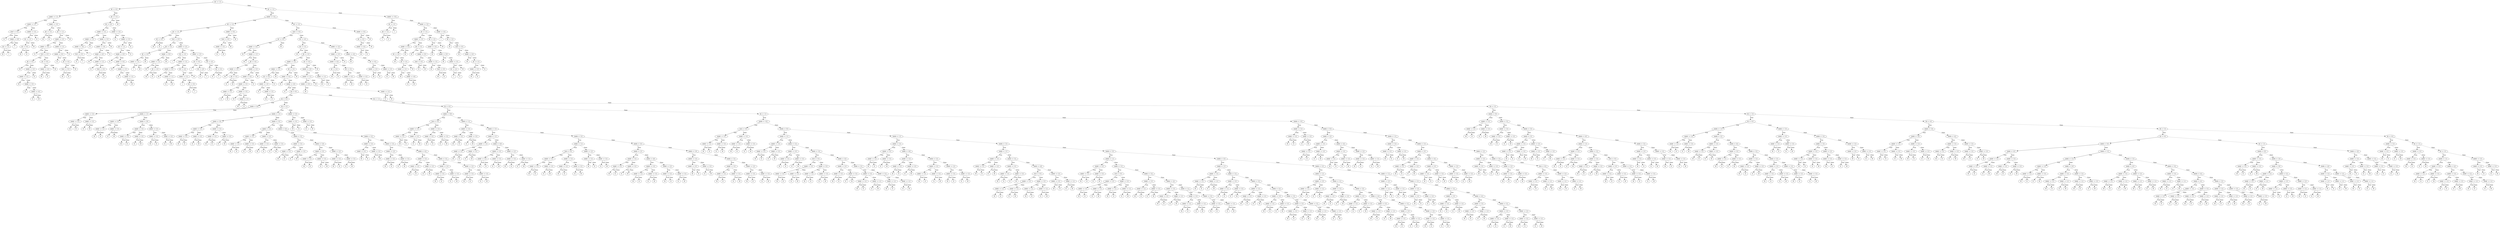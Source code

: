 digraph {
0 [label="dx' <= 1.5"];
1 [label="dx' <= 0.5"];
2 [label="seedy' <= 1.5"];
3 [label="seedx' <= 2.5"];
4 [label="start' <= 0.5"];
5 [label="31"];
4 -> 5 [label="True"];
6 [label="seedx' <= 0.0"];
7 [label="dy' <= 1.5"];
8 [label="30"];
7 -> 8 [label="True"];
9 [label="1"];
7 -> 9 [style="dashed", label="False"];
6 -> 7 [label="True"];
10 [label="1"];
6 -> 10 [style="dashed", label="False"];
4 -> 6 [style="dashed", label="False"];
3 -> 4 [label="True"];
11 [label="seedx' <= 5.5"];
12 [label="dy' <= 1.5"];
13 [label="dy' <= 0.5"];
14 [label="30"];
13 -> 14 [label="True"];
15 [label="31"];
13 -> 15 [style="dashed", label="False"];
12 -> 13 [label="True"];
16 [label="30"];
12 -> 16 [style="dashed", label="False"];
11 -> 12 [label="True"];
17 [label="31"];
11 -> 17 [style="dashed", label="False"];
3 -> 11 [style="dashed", label="False"];
2 -> 3 [label="True"];
18 [label="seedy' <= 3.5"];
19 [label="dy' <= 3.5"];
20 [label="30"];
19 -> 20 [label="True"];
21 [label="31"];
19 -> 21 [style="dashed", label="False"];
18 -> 19 [label="True"];
22 [label="dy' <= 1.5"];
23 [label="seedy' <= 5.5"];
24 [label="seedx' <= 0.5"];
25 [label="31"];
24 -> 25 [label="True"];
26 [label="turn' <= 0.5"];
27 [label="dy' <= 0.5"];
28 [label="30"];
27 -> 28 [label="True"];
29 [label="seedx' <= 5.5"];
30 [label="seedx' <= 2.5"];
31 [label="30"];
30 -> 31 [label="True"];
32 [label="seedx' <= 3.5"];
33 [label="31"];
32 -> 33 [label="True"];
34 [label="seedy' <= 4.5"];
35 [label="31"];
34 -> 35 [label="True"];
36 [label="30"];
34 -> 36 [style="dashed", label="False"];
32 -> 34 [style="dashed", label="False"];
30 -> 32 [style="dashed", label="False"];
29 -> 30 [label="True"];
37 [label="31"];
29 -> 37 [style="dashed", label="False"];
27 -> 29 [style="dashed", label="False"];
26 -> 27 [label="True"];
38 [label="dy' <= 0.5"];
39 [label="seedy' <= 4.5"];
40 [label="30"];
39 -> 40 [label="True"];
41 [label="31"];
39 -> 41 [style="dashed", label="False"];
38 -> 39 [label="True"];
42 [label="30"];
38 -> 42 [style="dashed", label="False"];
26 -> 38 [style="dashed", label="False"];
24 -> 26 [style="dashed", label="False"];
23 -> 24 [label="True"];
43 [label="seedx' <= 1.5"];
44 [label="seedx' <= 0.5"];
45 [label="31"];
44 -> 45 [label="True"];
46 [label="dy' <= 0.5"];
47 [label="turn' <= 0.5"];
48 [label="30"];
47 -> 48 [label="True"];
49 [label="31"];
47 -> 49 [style="dashed", label="False"];
46 -> 47 [label="True"];
50 [label="30"];
46 -> 50 [style="dashed", label="False"];
44 -> 46 [style="dashed", label="False"];
43 -> 44 [label="True"];
51 [label="31"];
43 -> 51 [style="dashed", label="False"];
23 -> 43 [style="dashed", label="False"];
22 -> 23 [label="True"];
52 [label="30"];
22 -> 52 [style="dashed", label="False"];
18 -> 22 [style="dashed", label="False"];
2 -> 18 [style="dashed", label="False"];
1 -> 2 [label="True"];
53 [label="dy' <= 2.5"];
54 [label="dy' <= 0.5"];
55 [label="seedy' <= 2.5"];
56 [label="seedx' <= 1.5"];
57 [label="seedx' <= -0.5"];
58 [label="turn' <= 0.5"];
59 [label="31"];
58 -> 59 [label="True"];
60 [label="1"];
58 -> 60 [style="dashed", label="False"];
57 -> 58 [label="True"];
61 [label="1"];
57 -> 61 [style="dashed", label="False"];
56 -> 57 [label="True"];
62 [label="31"];
56 -> 62 [style="dashed", label="False"];
55 -> 56 [label="True"];
63 [label="seedx' <= 5.5"];
64 [label="seedx' <= 3.0"];
65 [label="seedy' <= 4.5"];
66 [label="30"];
65 -> 66 [label="True"];
67 [label="seedx' <= 1.5"];
68 [label="31"];
67 -> 68 [label="True"];
69 [label="turn' <= 0.5"];
70 [label="30"];
69 -> 70 [label="True"];
71 [label="31"];
69 -> 71 [style="dashed", label="False"];
67 -> 69 [style="dashed", label="False"];
65 -> 67 [style="dashed", label="False"];
64 -> 65 [label="True"];
72 [label="31"];
64 -> 72 [style="dashed", label="False"];
63 -> 64 [label="True"];
73 [label="30"];
63 -> 73 [style="dashed", label="False"];
55 -> 63 [style="dashed", label="False"];
54 -> 55 [label="True"];
74 [label="seedy' <= 3.5"];
75 [label="31"];
74 -> 75 [label="True"];
76 [label="seedx' <= 2.5"];
77 [label="dy' <= 1.5"];
78 [label="seedx' <= 0.5"];
79 [label="31"];
78 -> 79 [label="True"];
80 [label="seedy' <= 4.5"];
81 [label="30"];
80 -> 81 [label="True"];
82 [label="seedx' <= 1.5"];
83 [label="31"];
82 -> 83 [label="True"];
84 [label="seedy' <= 5.5"];
85 [label="31"];
84 -> 85 [label="True"];
86 [label="30"];
84 -> 86 [style="dashed", label="False"];
82 -> 84 [style="dashed", label="False"];
80 -> 82 [style="dashed", label="False"];
78 -> 80 [style="dashed", label="False"];
77 -> 78 [label="True"];
87 [label="31"];
77 -> 87 [style="dashed", label="False"];
76 -> 77 [label="True"];
88 [label="31"];
76 -> 88 [style="dashed", label="False"];
74 -> 76 [style="dashed", label="False"];
54 -> 74 [style="dashed", label="False"];
53 -> 54 [label="True"];
89 [label="30"];
53 -> 89 [style="dashed", label="False"];
1 -> 53 [style="dashed", label="False"];
0 -> 1 [label="True"];
90 [label="dy' <= 1.5"];
91 [label="seedy' <= 3.5"];
92 [label="dx' <= 5.5"];
93 [label="dx' <= 2.5"];
94 [label="dy' <= 0.5"];
95 [label="30"];
94 -> 95 [label="True"];
96 [label="31"];
94 -> 96 [style="dashed", label="False"];
93 -> 94 [label="True"];
97 [label="turn' <= 0.5"];
98 [label="dx' <= 3.5"];
99 [label="dy' <= 0.5"];
100 [label="seedy' <= 2.5"];
101 [label="1"];
100 -> 101 [label="True"];
102 [label="30"];
100 -> 102 [style="dashed", label="False"];
99 -> 100 [label="True"];
103 [label="30"];
99 -> 103 [style="dashed", label="False"];
98 -> 99 [label="True"];
104 [label="seedx' <= 0.5"];
105 [label="seedy' <= 2.5"];
106 [label="30"];
105 -> 106 [label="True"];
107 [label="dx' <= 4.5"];
108 [label="30"];
107 -> 108 [label="True"];
109 [label="31"];
107 -> 109 [style="dashed", label="False"];
105 -> 107 [style="dashed", label="False"];
104 -> 105 [label="True"];
110 [label="30"];
104 -> 110 [style="dashed", label="False"];
98 -> 104 [style="dashed", label="False"];
97 -> 98 [label="True"];
111 [label="seedx' <= 2.5"];
112 [label="dx' <= 3.5"];
113 [label="1"];
112 -> 113 [label="True"];
114 [label="seedx' <= 1.5"];
115 [label="seedx' <= 0.5"];
116 [label="30"];
115 -> 116 [label="True"];
117 [label="seedy' <= 1.5"];
118 [label="31"];
117 -> 118 [label="True"];
119 [label="30"];
117 -> 119 [style="dashed", label="False"];
115 -> 117 [style="dashed", label="False"];
114 -> 115 [label="True"];
120 [label="dx' <= 4.5"];
121 [label="seedy' <= 2.5"];
122 [label="1"];
121 -> 122 [label="True"];
123 [label="dy' <= 0.5"];
124 [label="30"];
123 -> 124 [label="True"];
125 [label="1"];
123 -> 125 [style="dashed", label="False"];
121 -> 123 [style="dashed", label="False"];
120 -> 121 [label="True"];
126 [label="30"];
120 -> 126 [style="dashed", label="False"];
114 -> 120 [style="dashed", label="False"];
112 -> 114 [style="dashed", label="False"];
111 -> 112 [label="True"];
127 [label="seedy' <= 2.5"];
128 [label="dy' <= 0.5"];
129 [label="1"];
128 -> 129 [label="True"];
130 [label="dx' <= 4.0"];
131 [label="31"];
130 -> 131 [label="True"];
132 [label="1"];
130 -> 132 [style="dashed", label="False"];
128 -> 130 [style="dashed", label="False"];
127 -> 128 [label="True"];
133 [label="dx' <= 4.5"];
134 [label="31"];
133 -> 134 [label="True"];
135 [label="dy' <= 0.5"];
136 [label="31"];
135 -> 136 [label="True"];
137 [label="1"];
135 -> 137 [style="dashed", label="False"];
133 -> 135 [style="dashed", label="False"];
127 -> 133 [style="dashed", label="False"];
111 -> 127 [style="dashed", label="False"];
97 -> 111 [style="dashed", label="False"];
93 -> 97 [style="dashed", label="False"];
92 -> 93 [label="True"];
138 [label="seedx' <= 0.5"];
139 [label="turn' <= 0.5"];
140 [label="seedy' <= 2.5"];
141 [label="31"];
140 -> 141 [label="True"];
142 [label="30"];
140 -> 142 [style="dashed", label="False"];
139 -> 140 [label="True"];
143 [label="30"];
139 -> 143 [style="dashed", label="False"];
138 -> 139 [label="True"];
144 [label="30"];
138 -> 144 [style="dashed", label="False"];
92 -> 138 [style="dashed", label="False"];
91 -> 92 [label="True"];
145 [label="dx' <= 5.5"];
146 [label="turn' <= 0.5"];
147 [label="dy' <= 0.5"];
148 [label="seedy' <= 4.5"];
149 [label="30"];
148 -> 149 [label="True"];
150 [label="seedx' <= 1.5"];
151 [label="30"];
150 -> 151 [label="True"];
152 [label="dx' <= 4.5"];
153 [label="seedx' <= 5.5"];
154 [label="30"];
153 -> 154 [label="True"];
155 [label="dx' <= 3.5"];
156 [label="31"];
155 -> 156 [label="True"];
157 [label="30"];
155 -> 157 [style="dashed", label="False"];
153 -> 155 [style="dashed", label="False"];
152 -> 153 [label="True"];
158 [label="seedx' <= 5.5"];
159 [label="seedx' <= 4.5"];
160 [label="seedx' <= 2.5"];
161 [label="seedy' <= 5.5"];
162 [label="31"];
161 -> 162 [label="True"];
163 [label="30"];
161 -> 163 [style="dashed", label="False"];
160 -> 161 [label="True"];
164 [label="seedx' <= 3.5"];
165 [label="30"];
164 -> 165 [label="True"];
166 [label="seedy' <= 5.5"];
167 [label="30"];
166 -> 167 [label="True"];
168 [label="31"];
166 -> 168 [style="dashed", label="False"];
164 -> 166 [style="dashed", label="False"];
160 -> 164 [style="dashed", label="False"];
159 -> 160 [label="True"];
169 [label="31"];
159 -> 169 [style="dashed", label="False"];
158 -> 159 [label="True"];
170 [label="30"];
158 -> 170 [style="dashed", label="False"];
152 -> 158 [style="dashed", label="False"];
150 -> 152 [style="dashed", label="False"];
148 -> 150 [style="dashed", label="False"];
147 -> 148 [label="True"];
171 [label="30"];
147 -> 171 [style="dashed", label="False"];
146 -> 147 [label="True"];
172 [label="dx' <= 4.5"];
173 [label="dx' <= 2.5"];
174 [label="30"];
173 -> 174 [label="True"];
175 [label="dx' <= 3.5"];
176 [label="seedx' <= 3.5"];
177 [label="seedy' <= 5.5"];
178 [label="dy' <= 0.5"];
179 [label="seedx' <= 1.0"];
180 [label="31"];
179 -> 180 [label="True"];
181 [label="seedx' <= 2.5"];
182 [label="30"];
181 -> 182 [label="True"];
183 [label="31"];
181 -> 183 [style="dashed", label="False"];
179 -> 181 [style="dashed", label="False"];
178 -> 179 [label="True"];
184 [label="31"];
178 -> 184 [style="dashed", label="False"];
177 -> 178 [label="True"];
185 [label="30"];
177 -> 185 [style="dashed", label="False"];
176 -> 177 [label="True"];
186 [label="dy' <= 0.5"];
187 [label="seedy' <= 4.5"];
188 [label="30"];
187 -> 188 [label="True"];
189 [label="seedx' <= 4.5"];
190 [label="31"];
189 -> 190 [label="True"];
191 [label="dx <= 0.5"];
192 [label="dy <= 0.5"];
193 [label="seedx <= 0.0"];
194 [label="seedx' <= 5.5"];
195 [label="seedy' <= 5.5"];
196 [label="30"];
195 -> 196 [label="True"];
197 [label="31"];
195 -> 197 [style="dashed", label="False"];
194 -> 195 [label="True"];
198 [label="seedy' <= 5.5"];
199 [label="31"];
198 -> 199 [label="True"];
200 [label="30"];
198 -> 200 [style="dashed", label="False"];
194 -> 198 [style="dashed", label="False"];
193 -> 194 [label="True"];
201 [label="seedx <= 1.5"];
202 [label="seedx' <= 5.5"];
203 [label="seedy' <= 5.5"];
204 [label="30"];
203 -> 204 [label="True"];
205 [label="31"];
203 -> 205 [style="dashed", label="False"];
202 -> 203 [label="True"];
206 [label="seedy' <= 5.5"];
207 [label="31"];
206 -> 207 [label="True"];
208 [label="30"];
206 -> 208 [style="dashed", label="False"];
202 -> 206 [style="dashed", label="False"];
201 -> 202 [label="True"];
209 [label="seedx <= 3.0"];
210 [label="seedx' <= 5.5"];
211 [label="seedy' <= 5.5"];
212 [label="30"];
211 -> 212 [label="True"];
213 [label="31"];
211 -> 213 [style="dashed", label="False"];
210 -> 211 [label="True"];
214 [label="seedy' <= 5.5"];
215 [label="31"];
214 -> 215 [label="True"];
216 [label="30"];
214 -> 216 [style="dashed", label="False"];
210 -> 214 [style="dashed", label="False"];
209 -> 210 [label="True"];
217 [label="seedx' <= 5.5"];
218 [label="seedy' <= 5.5"];
219 [label="30"];
218 -> 219 [label="True"];
220 [label="31"];
218 -> 220 [style="dashed", label="False"];
217 -> 218 [label="True"];
221 [label="seedy' <= 5.5"];
222 [label="31"];
221 -> 222 [label="True"];
223 [label="30"];
221 -> 223 [style="dashed", label="False"];
217 -> 221 [style="dashed", label="False"];
209 -> 217 [style="dashed", label="False"];
201 -> 209 [style="dashed", label="False"];
193 -> 201 [style="dashed", label="False"];
192 -> 193 [label="True"];
224 [label="dy <= 2.5"];
225 [label="seedx <= 1.5"];
226 [label="seedy <= 5.0"];
227 [label="seedx' <= 5.5"];
228 [label="seedy' <= 5.5"];
229 [label="30"];
228 -> 229 [label="True"];
230 [label="31"];
228 -> 230 [style="dashed", label="False"];
227 -> 228 [label="True"];
231 [label="seedy' <= 5.5"];
232 [label="31"];
231 -> 232 [label="True"];
233 [label="30"];
231 -> 233 [style="dashed", label="False"];
227 -> 231 [style="dashed", label="False"];
226 -> 227 [label="True"];
234 [label="seedx' <= 5.5"];
235 [label="seedy' <= 5.5"];
236 [label="30"];
235 -> 236 [label="True"];
237 [label="31"];
235 -> 237 [style="dashed", label="False"];
234 -> 235 [label="True"];
238 [label="seedy' <= 5.5"];
239 [label="31"];
238 -> 239 [label="True"];
240 [label="30"];
238 -> 240 [style="dashed", label="False"];
234 -> 238 [style="dashed", label="False"];
226 -> 234 [style="dashed", label="False"];
225 -> 226 [label="True"];
241 [label="seedx <= 3.5"];
242 [label="seedy <= 5.5"];
243 [label="seedx' <= 5.5"];
244 [label="seedy' <= 5.5"];
245 [label="30"];
244 -> 245 [label="True"];
246 [label="31"];
244 -> 246 [style="dashed", label="False"];
243 -> 244 [label="True"];
247 [label="seedy' <= 5.5"];
248 [label="31"];
247 -> 248 [label="True"];
249 [label="30"];
247 -> 249 [style="dashed", label="False"];
243 -> 247 [style="dashed", label="False"];
242 -> 243 [label="True"];
250 [label="seedx' <= 5.5"];
251 [label="seedy' <= 5.5"];
252 [label="30"];
251 -> 252 [label="True"];
253 [label="31"];
251 -> 253 [style="dashed", label="False"];
250 -> 251 [label="True"];
254 [label="seedy' <= 5.5"];
255 [label="31"];
254 -> 255 [label="True"];
256 [label="30"];
254 -> 256 [style="dashed", label="False"];
250 -> 254 [style="dashed", label="False"];
242 -> 250 [style="dashed", label="False"];
241 -> 242 [label="True"];
257 [label="seedx <= 4.5"];
258 [label="seedy <= 2.5"];
259 [label="seedx' <= 5.5"];
260 [label="seedy' <= 5.5"];
261 [label="30"];
260 -> 261 [label="True"];
262 [label="31"];
260 -> 262 [style="dashed", label="False"];
259 -> 260 [label="True"];
263 [label="seedy' <= 5.5"];
264 [label="31"];
263 -> 264 [label="True"];
265 [label="30"];
263 -> 265 [style="dashed", label="False"];
259 -> 263 [style="dashed", label="False"];
258 -> 259 [label="True"];
266 [label="seedy <= 5.0"];
267 [label="seedx' <= 5.5"];
268 [label="seedy' <= 5.5"];
269 [label="30"];
268 -> 269 [label="True"];
270 [label="31"];
268 -> 270 [style="dashed", label="False"];
267 -> 268 [label="True"];
271 [label="seedy' <= 5.5"];
272 [label="31"];
271 -> 272 [label="True"];
273 [label="30"];
271 -> 273 [style="dashed", label="False"];
267 -> 271 [style="dashed", label="False"];
266 -> 267 [label="True"];
274 [label="seedx' <= 5.5"];
275 [label="seedy' <= 5.5"];
276 [label="30"];
275 -> 276 [label="True"];
277 [label="31"];
275 -> 277 [style="dashed", label="False"];
274 -> 275 [label="True"];
278 [label="seedy' <= 5.5"];
279 [label="31"];
278 -> 279 [label="True"];
280 [label="30"];
278 -> 280 [style="dashed", label="False"];
274 -> 278 [style="dashed", label="False"];
266 -> 274 [style="dashed", label="False"];
258 -> 266 [style="dashed", label="False"];
257 -> 258 [label="True"];
281 [label="seedx <= 5.5"];
282 [label="seedx' <= 5.5"];
283 [label="seedy' <= 5.5"];
284 [label="30"];
283 -> 284 [label="True"];
285 [label="31"];
283 -> 285 [style="dashed", label="False"];
282 -> 283 [label="True"];
286 [label="seedy' <= 5.5"];
287 [label="31"];
286 -> 287 [label="True"];
288 [label="30"];
286 -> 288 [style="dashed", label="False"];
282 -> 286 [style="dashed", label="False"];
281 -> 282 [label="True"];
289 [label="seedy <= 2.5"];
290 [label="seedx' <= 5.5"];
291 [label="seedy' <= 5.5"];
292 [label="30"];
291 -> 292 [label="True"];
293 [label="31"];
291 -> 293 [style="dashed", label="False"];
290 -> 291 [label="True"];
294 [label="seedy' <= 5.5"];
295 [label="31"];
294 -> 295 [label="True"];
296 [label="30"];
294 -> 296 [style="dashed", label="False"];
290 -> 294 [style="dashed", label="False"];
289 -> 290 [label="True"];
297 [label="seedy <= 4.5"];
298 [label="seedx' <= 5.5"];
299 [label="seedy' <= 5.5"];
300 [label="30"];
299 -> 300 [label="True"];
301 [label="31"];
299 -> 301 [style="dashed", label="False"];
298 -> 299 [label="True"];
302 [label="seedy' <= 5.5"];
303 [label="31"];
302 -> 303 [label="True"];
304 [label="30"];
302 -> 304 [style="dashed", label="False"];
298 -> 302 [style="dashed", label="False"];
297 -> 298 [label="True"];
305 [label="seedy <= 5.5"];
306 [label="seedx' <= 5.5"];
307 [label="seedy' <= 5.5"];
308 [label="30"];
307 -> 308 [label="True"];
309 [label="31"];
307 -> 309 [style="dashed", label="False"];
306 -> 307 [label="True"];
310 [label="seedy' <= 5.5"];
311 [label="31"];
310 -> 311 [label="True"];
312 [label="30"];
310 -> 312 [style="dashed", label="False"];
306 -> 310 [style="dashed", label="False"];
305 -> 306 [label="True"];
313 [label="seedx' <= 5.5"];
314 [label="seedy' <= 5.5"];
315 [label="30"];
314 -> 315 [label="True"];
316 [label="31"];
314 -> 316 [style="dashed", label="False"];
313 -> 314 [label="True"];
317 [label="seedy' <= 5.5"];
318 [label="31"];
317 -> 318 [label="True"];
319 [label="30"];
317 -> 319 [style="dashed", label="False"];
313 -> 317 [style="dashed", label="False"];
305 -> 313 [style="dashed", label="False"];
297 -> 305 [style="dashed", label="False"];
289 -> 297 [style="dashed", label="False"];
281 -> 289 [style="dashed", label="False"];
257 -> 281 [style="dashed", label="False"];
241 -> 257 [style="dashed", label="False"];
225 -> 241 [style="dashed", label="False"];
224 -> 225 [label="True"];
320 [label="seedx' <= 5.5"];
321 [label="seedy' <= 5.5"];
322 [label="30"];
321 -> 322 [label="True"];
323 [label="31"];
321 -> 323 [style="dashed", label="False"];
320 -> 321 [label="True"];
324 [label="seedy' <= 5.5"];
325 [label="31"];
324 -> 325 [label="True"];
326 [label="30"];
324 -> 326 [style="dashed", label="False"];
320 -> 324 [style="dashed", label="False"];
224 -> 320 [style="dashed", label="False"];
192 -> 224 [style="dashed", label="False"];
191 -> 192 [label="True"];
327 [label="dx <= 1.5"];
328 [label="dy <= 0.5"];
329 [label="seedx <= 0.0"];
330 [label="turn <= 0.5"];
331 [label="seedx' <= 5.5"];
332 [label="seedy' <= 5.5"];
333 [label="30"];
332 -> 333 [label="True"];
334 [label="31"];
332 -> 334 [style="dashed", label="False"];
331 -> 332 [label="True"];
335 [label="seedy' <= 5.5"];
336 [label="31"];
335 -> 336 [label="True"];
337 [label="30"];
335 -> 337 [style="dashed", label="False"];
331 -> 335 [style="dashed", label="False"];
330 -> 331 [label="True"];
338 [label="seedx' <= 5.5"];
339 [label="seedy' <= 5.5"];
340 [label="30"];
339 -> 340 [label="True"];
341 [label="31"];
339 -> 341 [style="dashed", label="False"];
338 -> 339 [label="True"];
342 [label="seedy' <= 5.5"];
343 [label="31"];
342 -> 343 [label="True"];
344 [label="30"];
342 -> 344 [style="dashed", label="False"];
338 -> 342 [style="dashed", label="False"];
330 -> 338 [style="dashed", label="False"];
329 -> 330 [label="True"];
345 [label="seedx <= 1.5"];
346 [label="seedx' <= 5.5"];
347 [label="seedy' <= 5.5"];
348 [label="30"];
347 -> 348 [label="True"];
349 [label="31"];
347 -> 349 [style="dashed", label="False"];
346 -> 347 [label="True"];
350 [label="seedy' <= 5.5"];
351 [label="31"];
350 -> 351 [label="True"];
352 [label="30"];
350 -> 352 [style="dashed", label="False"];
346 -> 350 [style="dashed", label="False"];
345 -> 346 [label="True"];
353 [label="seedx <= 2.5"];
354 [label="seedy <= 1.5"];
355 [label="seedx' <= 5.5"];
356 [label="seedy' <= 5.5"];
357 [label="30"];
356 -> 357 [label="True"];
358 [label="31"];
356 -> 358 [style="dashed", label="False"];
355 -> 356 [label="True"];
359 [label="seedy' <= 5.5"];
360 [label="31"];
359 -> 360 [label="True"];
361 [label="30"];
359 -> 361 [style="dashed", label="False"];
355 -> 359 [style="dashed", label="False"];
354 -> 355 [label="True"];
362 [label="seedy <= 4.0"];
363 [label="seedx' <= 5.5"];
364 [label="seedy' <= 5.5"];
365 [label="30"];
364 -> 365 [label="True"];
366 [label="31"];
364 -> 366 [style="dashed", label="False"];
363 -> 364 [label="True"];
367 [label="seedy' <= 5.5"];
368 [label="31"];
367 -> 368 [label="True"];
369 [label="30"];
367 -> 369 [style="dashed", label="False"];
363 -> 367 [style="dashed", label="False"];
362 -> 363 [label="True"];
370 [label="seedx' <= 5.5"];
371 [label="seedy' <= 5.5"];
372 [label="30"];
371 -> 372 [label="True"];
373 [label="31"];
371 -> 373 [style="dashed", label="False"];
370 -> 371 [label="True"];
374 [label="seedy' <= 5.5"];
375 [label="31"];
374 -> 375 [label="True"];
376 [label="30"];
374 -> 376 [style="dashed", label="False"];
370 -> 374 [style="dashed", label="False"];
362 -> 370 [style="dashed", label="False"];
354 -> 362 [style="dashed", label="False"];
353 -> 354 [label="True"];
377 [label="seedx <= 3.5"];
378 [label="seedy <= 1.5"];
379 [label="turn <= 0.5"];
380 [label="seedx' <= 5.5"];
381 [label="seedy' <= 5.5"];
382 [label="30"];
381 -> 382 [label="True"];
383 [label="31"];
381 -> 383 [style="dashed", label="False"];
380 -> 381 [label="True"];
384 [label="seedy' <= 5.5"];
385 [label="31"];
384 -> 385 [label="True"];
386 [label="30"];
384 -> 386 [style="dashed", label="False"];
380 -> 384 [style="dashed", label="False"];
379 -> 380 [label="True"];
387 [label="seedx' <= 5.5"];
388 [label="seedy' <= 5.5"];
389 [label="30"];
388 -> 389 [label="True"];
390 [label="31"];
388 -> 390 [style="dashed", label="False"];
387 -> 388 [label="True"];
391 [label="seedy' <= 5.5"];
392 [label="31"];
391 -> 392 [label="True"];
393 [label="30"];
391 -> 393 [style="dashed", label="False"];
387 -> 391 [style="dashed", label="False"];
379 -> 387 [style="dashed", label="False"];
378 -> 379 [label="True"];
394 [label="seedx' <= 5.5"];
395 [label="seedy' <= 5.5"];
396 [label="30"];
395 -> 396 [label="True"];
397 [label="31"];
395 -> 397 [style="dashed", label="False"];
394 -> 395 [label="True"];
398 [label="seedy' <= 5.5"];
399 [label="31"];
398 -> 399 [label="True"];
400 [label="30"];
398 -> 400 [style="dashed", label="False"];
394 -> 398 [style="dashed", label="False"];
378 -> 394 [style="dashed", label="False"];
377 -> 378 [label="True"];
401 [label="seedx <= 4.5"];
402 [label="seedy <= 2.5"];
403 [label="seedx' <= 5.5"];
404 [label="seedy' <= 5.5"];
405 [label="30"];
404 -> 405 [label="True"];
406 [label="31"];
404 -> 406 [style="dashed", label="False"];
403 -> 404 [label="True"];
407 [label="seedy' <= 5.5"];
408 [label="31"];
407 -> 408 [label="True"];
409 [label="30"];
407 -> 409 [style="dashed", label="False"];
403 -> 407 [style="dashed", label="False"];
402 -> 403 [label="True"];
410 [label="seedy <= 4.0"];
411 [label="seedx' <= 5.5"];
412 [label="seedy' <= 5.5"];
413 [label="30"];
412 -> 413 [label="True"];
414 [label="31"];
412 -> 414 [style="dashed", label="False"];
411 -> 412 [label="True"];
415 [label="seedy' <= 5.5"];
416 [label="31"];
415 -> 416 [label="True"];
417 [label="30"];
415 -> 417 [style="dashed", label="False"];
411 -> 415 [style="dashed", label="False"];
410 -> 411 [label="True"];
418 [label="seedx' <= 5.5"];
419 [label="seedy' <= 5.5"];
420 [label="30"];
419 -> 420 [label="True"];
421 [label="31"];
419 -> 421 [style="dashed", label="False"];
418 -> 419 [label="True"];
422 [label="seedy' <= 5.5"];
423 [label="31"];
422 -> 423 [label="True"];
424 [label="30"];
422 -> 424 [style="dashed", label="False"];
418 -> 422 [style="dashed", label="False"];
410 -> 418 [style="dashed", label="False"];
402 -> 410 [style="dashed", label="False"];
401 -> 402 [label="True"];
425 [label="seedy <= 2.0"];
426 [label="seedx' <= 5.5"];
427 [label="seedy' <= 5.5"];
428 [label="30"];
427 -> 428 [label="True"];
429 [label="31"];
427 -> 429 [style="dashed", label="False"];
426 -> 427 [label="True"];
430 [label="seedy' <= 5.5"];
431 [label="31"];
430 -> 431 [label="True"];
432 [label="30"];
430 -> 432 [style="dashed", label="False"];
426 -> 430 [style="dashed", label="False"];
425 -> 426 [label="True"];
433 [label="seedy <= 3.5"];
434 [label="seedx' <= 5.5"];
435 [label="seedy' <= 5.5"];
436 [label="30"];
435 -> 436 [label="True"];
437 [label="31"];
435 -> 437 [style="dashed", label="False"];
434 -> 435 [label="True"];
438 [label="seedy' <= 5.5"];
439 [label="31"];
438 -> 439 [label="True"];
440 [label="30"];
438 -> 440 [style="dashed", label="False"];
434 -> 438 [style="dashed", label="False"];
433 -> 434 [label="True"];
441 [label="seedx' <= 5.5"];
442 [label="seedy' <= 5.5"];
443 [label="30"];
442 -> 443 [label="True"];
444 [label="31"];
442 -> 444 [style="dashed", label="False"];
441 -> 442 [label="True"];
445 [label="seedy' <= 5.5"];
446 [label="31"];
445 -> 446 [label="True"];
447 [label="30"];
445 -> 447 [style="dashed", label="False"];
441 -> 445 [style="dashed", label="False"];
433 -> 441 [style="dashed", label="False"];
425 -> 433 [style="dashed", label="False"];
401 -> 425 [style="dashed", label="False"];
377 -> 401 [style="dashed", label="False"];
353 -> 377 [style="dashed", label="False"];
345 -> 353 [style="dashed", label="False"];
329 -> 345 [style="dashed", label="False"];
328 -> 329 [label="True"];
448 [label="dy <= 1.5"];
449 [label="seedx <= -0.5"];
450 [label="turn <= 0.5"];
451 [label="seedx' <= 5.5"];
452 [label="seedy' <= 5.5"];
453 [label="30"];
452 -> 453 [label="True"];
454 [label="31"];
452 -> 454 [style="dashed", label="False"];
451 -> 452 [label="True"];
455 [label="seedy' <= 5.5"];
456 [label="31"];
455 -> 456 [label="True"];
457 [label="30"];
455 -> 457 [style="dashed", label="False"];
451 -> 455 [style="dashed", label="False"];
450 -> 451 [label="True"];
458 [label="seedx' <= 5.5"];
459 [label="seedy' <= 5.5"];
460 [label="30"];
459 -> 460 [label="True"];
461 [label="31"];
459 -> 461 [style="dashed", label="False"];
458 -> 459 [label="True"];
462 [label="seedy' <= 5.5"];
463 [label="31"];
462 -> 463 [label="True"];
464 [label="30"];
462 -> 464 [style="dashed", label="False"];
458 -> 462 [style="dashed", label="False"];
450 -> 458 [style="dashed", label="False"];
449 -> 450 [label="True"];
465 [label="seedx <= 0.5"];
466 [label="seedy <= 1.5"];
467 [label="seedx' <= 5.5"];
468 [label="seedy' <= 5.5"];
469 [label="30"];
468 -> 469 [label="True"];
470 [label="31"];
468 -> 470 [style="dashed", label="False"];
467 -> 468 [label="True"];
471 [label="seedy' <= 5.5"];
472 [label="31"];
471 -> 472 [label="True"];
473 [label="30"];
471 -> 473 [style="dashed", label="False"];
467 -> 471 [style="dashed", label="False"];
466 -> 467 [label="True"];
474 [label="seedy <= 2.5"];
475 [label="seedx' <= 5.5"];
476 [label="seedy' <= 5.5"];
477 [label="30"];
476 -> 477 [label="True"];
478 [label="31"];
476 -> 478 [style="dashed", label="False"];
475 -> 476 [label="True"];
479 [label="seedy' <= 5.5"];
480 [label="31"];
479 -> 480 [label="True"];
481 [label="30"];
479 -> 481 [style="dashed", label="False"];
475 -> 479 [style="dashed", label="False"];
474 -> 475 [label="True"];
482 [label="seedy <= 3.5"];
483 [label="turn <= 0.5"];
484 [label="seedx' <= 5.5"];
485 [label="seedy' <= 5.5"];
486 [label="30"];
485 -> 486 [label="True"];
487 [label="31"];
485 -> 487 [style="dashed", label="False"];
484 -> 485 [label="True"];
488 [label="seedy' <= 5.5"];
489 [label="31"];
488 -> 489 [label="True"];
490 [label="30"];
488 -> 490 [style="dashed", label="False"];
484 -> 488 [style="dashed", label="False"];
483 -> 484 [label="True"];
491 [label="seedx' <= 5.5"];
492 [label="seedy' <= 5.5"];
493 [label="30"];
492 -> 493 [label="True"];
494 [label="31"];
492 -> 494 [style="dashed", label="False"];
491 -> 492 [label="True"];
495 [label="seedy' <= 5.5"];
496 [label="31"];
495 -> 496 [label="True"];
497 [label="30"];
495 -> 497 [style="dashed", label="False"];
491 -> 495 [style="dashed", label="False"];
483 -> 491 [style="dashed", label="False"];
482 -> 483 [label="True"];
498 [label="seedy <= 4.5"];
499 [label="seedx' <= 5.5"];
500 [label="seedy' <= 5.5"];
501 [label="30"];
500 -> 501 [label="True"];
502 [label="31"];
500 -> 502 [style="dashed", label="False"];
499 -> 500 [label="True"];
503 [label="seedy' <= 5.5"];
504 [label="31"];
503 -> 504 [label="True"];
505 [label="30"];
503 -> 505 [style="dashed", label="False"];
499 -> 503 [style="dashed", label="False"];
498 -> 499 [label="True"];
506 [label="seedy <= 5.5"];
507 [label="seedx' <= 5.5"];
508 [label="seedy' <= 5.5"];
509 [label="30"];
508 -> 509 [label="True"];
510 [label="31"];
508 -> 510 [style="dashed", label="False"];
507 -> 508 [label="True"];
511 [label="seedy' <= 5.5"];
512 [label="31"];
511 -> 512 [label="True"];
513 [label="30"];
511 -> 513 [style="dashed", label="False"];
507 -> 511 [style="dashed", label="False"];
506 -> 507 [label="True"];
514 [label="seedx' <= 5.5"];
515 [label="seedy' <= 5.5"];
516 [label="30"];
515 -> 516 [label="True"];
517 [label="31"];
515 -> 517 [style="dashed", label="False"];
514 -> 515 [label="True"];
518 [label="seedy' <= 5.5"];
519 [label="31"];
518 -> 519 [label="True"];
520 [label="30"];
518 -> 520 [style="dashed", label="False"];
514 -> 518 [style="dashed", label="False"];
506 -> 514 [style="dashed", label="False"];
498 -> 506 [style="dashed", label="False"];
482 -> 498 [style="dashed", label="False"];
474 -> 482 [style="dashed", label="False"];
466 -> 474 [style="dashed", label="False"];
465 -> 466 [label="True"];
521 [label="seedx <= 1.5"];
522 [label="seedy <= 2.5"];
523 [label="seedx' <= 5.5"];
524 [label="seedy' <= 5.5"];
525 [label="30"];
524 -> 525 [label="True"];
526 [label="31"];
524 -> 526 [style="dashed", label="False"];
523 -> 524 [label="True"];
527 [label="seedy' <= 5.5"];
528 [label="31"];
527 -> 528 [label="True"];
529 [label="30"];
527 -> 529 [style="dashed", label="False"];
523 -> 527 [style="dashed", label="False"];
522 -> 523 [label="True"];
530 [label="seedy <= 4.0"];
531 [label="seedx' <= 5.5"];
532 [label="seedy' <= 5.5"];
533 [label="30"];
532 -> 533 [label="True"];
534 [label="31"];
532 -> 534 [style="dashed", label="False"];
531 -> 532 [label="True"];
535 [label="seedy' <= 5.5"];
536 [label="31"];
535 -> 536 [label="True"];
537 [label="30"];
535 -> 537 [style="dashed", label="False"];
531 -> 535 [style="dashed", label="False"];
530 -> 531 [label="True"];
538 [label="seedy <= 5.5"];
539 [label="seedx' <= 5.5"];
540 [label="seedy' <= 5.5"];
541 [label="30"];
540 -> 541 [label="True"];
542 [label="31"];
540 -> 542 [style="dashed", label="False"];
539 -> 540 [label="True"];
543 [label="seedy' <= 5.5"];
544 [label="31"];
543 -> 544 [label="True"];
545 [label="30"];
543 -> 545 [style="dashed", label="False"];
539 -> 543 [style="dashed", label="False"];
538 -> 539 [label="True"];
546 [label="seedx' <= 5.5"];
547 [label="seedy' <= 5.5"];
548 [label="30"];
547 -> 548 [label="True"];
549 [label="31"];
547 -> 549 [style="dashed", label="False"];
546 -> 547 [label="True"];
550 [label="seedy' <= 5.5"];
551 [label="31"];
550 -> 551 [label="True"];
552 [label="30"];
550 -> 552 [style="dashed", label="False"];
546 -> 550 [style="dashed", label="False"];
538 -> 546 [style="dashed", label="False"];
530 -> 538 [style="dashed", label="False"];
522 -> 530 [style="dashed", label="False"];
521 -> 522 [label="True"];
553 [label="seedx <= 2.5"];
554 [label="seedy <= 1.5"];
555 [label="seedx' <= 5.5"];
556 [label="seedy' <= 5.5"];
557 [label="30"];
556 -> 557 [label="True"];
558 [label="31"];
556 -> 558 [style="dashed", label="False"];
555 -> 556 [label="True"];
559 [label="seedy' <= 5.5"];
560 [label="31"];
559 -> 560 [label="True"];
561 [label="30"];
559 -> 561 [style="dashed", label="False"];
555 -> 559 [style="dashed", label="False"];
554 -> 555 [label="True"];
562 [label="seedy <= 2.5"];
563 [label="seedx' <= 5.5"];
564 [label="seedy' <= 5.5"];
565 [label="30"];
564 -> 565 [label="True"];
566 [label="31"];
564 -> 566 [style="dashed", label="False"];
563 -> 564 [label="True"];
567 [label="seedy' <= 5.5"];
568 [label="31"];
567 -> 568 [label="True"];
569 [label="30"];
567 -> 569 [style="dashed", label="False"];
563 -> 567 [style="dashed", label="False"];
562 -> 563 [label="True"];
570 [label="seedy <= 4.0"];
571 [label="turn <= 0.5"];
572 [label="seedx' <= 5.5"];
573 [label="seedy' <= 5.5"];
574 [label="30"];
573 -> 574 [label="True"];
575 [label="31"];
573 -> 575 [style="dashed", label="False"];
572 -> 573 [label="True"];
576 [label="seedy' <= 5.5"];
577 [label="31"];
576 -> 577 [label="True"];
578 [label="30"];
576 -> 578 [style="dashed", label="False"];
572 -> 576 [style="dashed", label="False"];
571 -> 572 [label="True"];
579 [label="seedx' <= 5.5"];
580 [label="seedy' <= 5.5"];
581 [label="30"];
580 -> 581 [label="True"];
582 [label="31"];
580 -> 582 [style="dashed", label="False"];
579 -> 580 [label="True"];
583 [label="seedy' <= 5.5"];
584 [label="31"];
583 -> 584 [label="True"];
585 [label="30"];
583 -> 585 [style="dashed", label="False"];
579 -> 583 [style="dashed", label="False"];
571 -> 579 [style="dashed", label="False"];
570 -> 571 [label="True"];
586 [label="seedx' <= 5.5"];
587 [label="seedy' <= 5.5"];
588 [label="30"];
587 -> 588 [label="True"];
589 [label="31"];
587 -> 589 [style="dashed", label="False"];
586 -> 587 [label="True"];
590 [label="seedy' <= 5.5"];
591 [label="31"];
590 -> 591 [label="True"];
592 [label="30"];
590 -> 592 [style="dashed", label="False"];
586 -> 590 [style="dashed", label="False"];
570 -> 586 [style="dashed", label="False"];
562 -> 570 [style="dashed", label="False"];
554 -> 562 [style="dashed", label="False"];
553 -> 554 [label="True"];
593 [label="seedx <= 3.5"];
594 [label="seedy <= 1.5"];
595 [label="seedx' <= 5.5"];
596 [label="seedy' <= 5.5"];
597 [label="30"];
596 -> 597 [label="True"];
598 [label="31"];
596 -> 598 [style="dashed", label="False"];
595 -> 596 [label="True"];
599 [label="seedy' <= 5.5"];
600 [label="31"];
599 -> 600 [label="True"];
601 [label="30"];
599 -> 601 [style="dashed", label="False"];
595 -> 599 [style="dashed", label="False"];
594 -> 595 [label="True"];
602 [label="seedy <= 2.5"];
603 [label="turn <= 0.5"];
604 [label="seedx' <= 5.5"];
605 [label="seedy' <= 5.5"];
606 [label="30"];
605 -> 606 [label="True"];
607 [label="31"];
605 -> 607 [style="dashed", label="False"];
604 -> 605 [label="True"];
608 [label="seedy' <= 5.5"];
609 [label="31"];
608 -> 609 [label="True"];
610 [label="30"];
608 -> 610 [style="dashed", label="False"];
604 -> 608 [style="dashed", label="False"];
603 -> 604 [label="True"];
611 [label="seedx' <= 5.5"];
612 [label="seedy' <= 5.5"];
613 [label="30"];
612 -> 613 [label="True"];
614 [label="31"];
612 -> 614 [style="dashed", label="False"];
611 -> 612 [label="True"];
615 [label="seedy' <= 5.5"];
616 [label="31"];
615 -> 616 [label="True"];
617 [label="30"];
615 -> 617 [style="dashed", label="False"];
611 -> 615 [style="dashed", label="False"];
603 -> 611 [style="dashed", label="False"];
602 -> 603 [label="True"];
618 [label="seedy <= 3.5"];
619 [label="seedx' <= 5.5"];
620 [label="seedy' <= 5.5"];
621 [label="30"];
620 -> 621 [label="True"];
622 [label="31"];
620 -> 622 [style="dashed", label="False"];
619 -> 620 [label="True"];
623 [label="seedy' <= 5.5"];
624 [label="31"];
623 -> 624 [label="True"];
625 [label="30"];
623 -> 625 [style="dashed", label="False"];
619 -> 623 [style="dashed", label="False"];
618 -> 619 [label="True"];
626 [label="seedy <= 4.5"];
627 [label="seedx' <= 5.5"];
628 [label="seedy' <= 5.5"];
629 [label="30"];
628 -> 629 [label="True"];
630 [label="31"];
628 -> 630 [style="dashed", label="False"];
627 -> 628 [label="True"];
631 [label="seedy' <= 5.5"];
632 [label="31"];
631 -> 632 [label="True"];
633 [label="30"];
631 -> 633 [style="dashed", label="False"];
627 -> 631 [style="dashed", label="False"];
626 -> 627 [label="True"];
634 [label="seedy <= 5.5"];
635 [label="seedx' <= 5.5"];
636 [label="seedy' <= 5.5"];
637 [label="30"];
636 -> 637 [label="True"];
638 [label="31"];
636 -> 638 [style="dashed", label="False"];
635 -> 636 [label="True"];
639 [label="seedy' <= 5.5"];
640 [label="31"];
639 -> 640 [label="True"];
641 [label="30"];
639 -> 641 [style="dashed", label="False"];
635 -> 639 [style="dashed", label="False"];
634 -> 635 [label="True"];
642 [label="seedx' <= 5.5"];
643 [label="seedy' <= 5.5"];
644 [label="30"];
643 -> 644 [label="True"];
645 [label="31"];
643 -> 645 [style="dashed", label="False"];
642 -> 643 [label="True"];
646 [label="seedy' <= 5.5"];
647 [label="31"];
646 -> 647 [label="True"];
648 [label="30"];
646 -> 648 [style="dashed", label="False"];
642 -> 646 [style="dashed", label="False"];
634 -> 642 [style="dashed", label="False"];
626 -> 634 [style="dashed", label="False"];
618 -> 626 [style="dashed", label="False"];
602 -> 618 [style="dashed", label="False"];
594 -> 602 [style="dashed", label="False"];
593 -> 594 [label="True"];
649 [label="seedx <= 4.5"];
650 [label="seedy <= 1.5"];
651 [label="seedx' <= 5.5"];
652 [label="seedy' <= 5.5"];
653 [label="30"];
652 -> 653 [label="True"];
654 [label="31"];
652 -> 654 [style="dashed", label="False"];
651 -> 652 [label="True"];
655 [label="seedy' <= 5.5"];
656 [label="31"];
655 -> 656 [label="True"];
657 [label="30"];
655 -> 657 [style="dashed", label="False"];
651 -> 655 [style="dashed", label="False"];
650 -> 651 [label="True"];
658 [label="seedy <= 2.5"];
659 [label="seedx' <= 5.5"];
660 [label="seedy' <= 5.5"];
661 [label="30"];
660 -> 661 [label="True"];
662 [label="31"];
660 -> 662 [style="dashed", label="False"];
659 -> 660 [label="True"];
663 [label="seedy' <= 5.5"];
664 [label="31"];
663 -> 664 [label="True"];
665 [label="30"];
663 -> 665 [style="dashed", label="False"];
659 -> 663 [style="dashed", label="False"];
658 -> 659 [label="True"];
666 [label="seedy <= 3.5"];
667 [label="seedx' <= 5.5"];
668 [label="seedy' <= 5.5"];
669 [label="30"];
668 -> 669 [label="True"];
670 [label="31"];
668 -> 670 [style="dashed", label="False"];
667 -> 668 [label="True"];
671 [label="seedy' <= 5.5"];
672 [label="31"];
671 -> 672 [label="True"];
673 [label="30"];
671 -> 673 [style="dashed", label="False"];
667 -> 671 [style="dashed", label="False"];
666 -> 667 [label="True"];
674 [label="seedy <= 4.5"];
675 [label="seedx' <= 5.5"];
676 [label="seedy' <= 5.5"];
677 [label="30"];
676 -> 677 [label="True"];
678 [label="31"];
676 -> 678 [style="dashed", label="False"];
675 -> 676 [label="True"];
679 [label="seedy' <= 5.5"];
680 [label="31"];
679 -> 680 [label="True"];
681 [label="30"];
679 -> 681 [style="dashed", label="False"];
675 -> 679 [style="dashed", label="False"];
674 -> 675 [label="True"];
682 [label="seedy <= 5.5"];
683 [label="seedx' <= 5.5"];
684 [label="seedy' <= 5.5"];
685 [label="30"];
684 -> 685 [label="True"];
686 [label="31"];
684 -> 686 [style="dashed", label="False"];
683 -> 684 [label="True"];
687 [label="seedy' <= 5.5"];
688 [label="31"];
687 -> 688 [label="True"];
689 [label="30"];
687 -> 689 [style="dashed", label="False"];
683 -> 687 [style="dashed", label="False"];
682 -> 683 [label="True"];
690 [label="seedx' <= 5.5"];
691 [label="seedy' <= 5.5"];
692 [label="30"];
691 -> 692 [label="True"];
693 [label="31"];
691 -> 693 [style="dashed", label="False"];
690 -> 691 [label="True"];
694 [label="seedy' <= 5.5"];
695 [label="31"];
694 -> 695 [label="True"];
696 [label="30"];
694 -> 696 [style="dashed", label="False"];
690 -> 694 [style="dashed", label="False"];
682 -> 690 [style="dashed", label="False"];
674 -> 682 [style="dashed", label="False"];
666 -> 674 [style="dashed", label="False"];
658 -> 666 [style="dashed", label="False"];
650 -> 658 [style="dashed", label="False"];
649 -> 650 [label="True"];
697 [label="seedx <= 5.5"];
698 [label="seedy <= 1.5"];
699 [label="seedx' <= 5.5"];
700 [label="seedy' <= 5.5"];
701 [label="30"];
700 -> 701 [label="True"];
702 [label="31"];
700 -> 702 [style="dashed", label="False"];
699 -> 700 [label="True"];
703 [label="seedy' <= 5.5"];
704 [label="31"];
703 -> 704 [label="True"];
705 [label="30"];
703 -> 705 [style="dashed", label="False"];
699 -> 703 [style="dashed", label="False"];
698 -> 699 [label="True"];
706 [label="seedy <= 2.5"];
707 [label="seedx' <= 5.5"];
708 [label="seedy' <= 5.5"];
709 [label="30"];
708 -> 709 [label="True"];
710 [label="31"];
708 -> 710 [style="dashed", label="False"];
707 -> 708 [label="True"];
711 [label="seedy' <= 5.5"];
712 [label="31"];
711 -> 712 [label="True"];
713 [label="30"];
711 -> 713 [style="dashed", label="False"];
707 -> 711 [style="dashed", label="False"];
706 -> 707 [label="True"];
714 [label="seedy <= 3.5"];
715 [label="seedx' <= 5.5"];
716 [label="seedy' <= 5.5"];
717 [label="30"];
716 -> 717 [label="True"];
718 [label="31"];
716 -> 718 [style="dashed", label="False"];
715 -> 716 [label="True"];
719 [label="seedy' <= 5.5"];
720 [label="31"];
719 -> 720 [label="True"];
721 [label="30"];
719 -> 721 [style="dashed", label="False"];
715 -> 719 [style="dashed", label="False"];
714 -> 715 [label="True"];
722 [label="seedy <= 4.5"];
723 [label="seedx' <= 5.5"];
724 [label="seedy' <= 5.5"];
725 [label="30"];
724 -> 725 [label="True"];
726 [label="31"];
724 -> 726 [style="dashed", label="False"];
723 -> 724 [label="True"];
727 [label="seedy' <= 5.5"];
728 [label="31"];
727 -> 728 [label="True"];
729 [label="30"];
727 -> 729 [style="dashed", label="False"];
723 -> 727 [style="dashed", label="False"];
722 -> 723 [label="True"];
730 [label="seedy <= 5.5"];
731 [label="seedx' <= 5.5"];
732 [label="seedy' <= 5.5"];
733 [label="30"];
732 -> 733 [label="True"];
734 [label="31"];
732 -> 734 [style="dashed", label="False"];
731 -> 732 [label="True"];
735 [label="seedy' <= 5.5"];
736 [label="31"];
735 -> 736 [label="True"];
737 [label="30"];
735 -> 737 [style="dashed", label="False"];
731 -> 735 [style="dashed", label="False"];
730 -> 731 [label="True"];
738 [label="seedx' <= 5.5"];
739 [label="seedy' <= 5.5"];
740 [label="30"];
739 -> 740 [label="True"];
741 [label="31"];
739 -> 741 [style="dashed", label="False"];
738 -> 739 [label="True"];
742 [label="seedy' <= 5.5"];
743 [label="31"];
742 -> 743 [label="True"];
744 [label="30"];
742 -> 744 [style="dashed", label="False"];
738 -> 742 [style="dashed", label="False"];
730 -> 738 [style="dashed", label="False"];
722 -> 730 [style="dashed", label="False"];
714 -> 722 [style="dashed", label="False"];
706 -> 714 [style="dashed", label="False"];
698 -> 706 [style="dashed", label="False"];
697 -> 698 [label="True"];
745 [label="seedy <= 1.5"];
746 [label="seedx' <= 5.5"];
747 [label="seedy' <= 5.5"];
748 [label="30"];
747 -> 748 [label="True"];
749 [label="31"];
747 -> 749 [style="dashed", label="False"];
746 -> 747 [label="True"];
750 [label="seedy' <= 5.5"];
751 [label="31"];
750 -> 751 [label="True"];
752 [label="30"];
750 -> 752 [style="dashed", label="False"];
746 -> 750 [style="dashed", label="False"];
745 -> 746 [label="True"];
753 [label="seedy <= 2.5"];
754 [label="seedx' <= 5.5"];
755 [label="seedy' <= 5.5"];
756 [label="30"];
755 -> 756 [label="True"];
757 [label="31"];
755 -> 757 [style="dashed", label="False"];
754 -> 755 [label="True"];
758 [label="seedy' <= 5.5"];
759 [label="31"];
758 -> 759 [label="True"];
760 [label="30"];
758 -> 760 [style="dashed", label="False"];
754 -> 758 [style="dashed", label="False"];
753 -> 754 [label="True"];
761 [label="seedy <= 3.5"];
762 [label="seedx' <= 5.5"];
763 [label="seedy' <= 5.5"];
764 [label="30"];
763 -> 764 [label="True"];
765 [label="31"];
763 -> 765 [style="dashed", label="False"];
762 -> 763 [label="True"];
766 [label="seedy' <= 5.5"];
767 [label="31"];
766 -> 767 [label="True"];
768 [label="30"];
766 -> 768 [style="dashed", label="False"];
762 -> 766 [style="dashed", label="False"];
761 -> 762 [label="True"];
769 [label="seedy <= 4.5"];
770 [label="seedx' <= 5.5"];
771 [label="seedy' <= 5.5"];
772 [label="30"];
771 -> 772 [label="True"];
773 [label="31"];
771 -> 773 [style="dashed", label="False"];
770 -> 771 [label="True"];
774 [label="seedy' <= 5.5"];
775 [label="31"];
774 -> 775 [label="True"];
776 [label="30"];
774 -> 776 [style="dashed", label="False"];
770 -> 774 [style="dashed", label="False"];
769 -> 770 [label="True"];
777 [label="seedy <= 5.5"];
778 [label="seedx' <= 5.5"];
779 [label="seedy' <= 5.5"];
780 [label="30"];
779 -> 780 [label="True"];
781 [label="31"];
779 -> 781 [style="dashed", label="False"];
778 -> 779 [label="True"];
782 [label="seedy' <= 5.5"];
783 [label="31"];
782 -> 783 [label="True"];
784 [label="30"];
782 -> 784 [style="dashed", label="False"];
778 -> 782 [style="dashed", label="False"];
777 -> 778 [label="True"];
785 [label="seedx' <= 5.5"];
786 [label="seedy' <= 5.5"];
787 [label="30"];
786 -> 787 [label="True"];
788 [label="31"];
786 -> 788 [style="dashed", label="False"];
785 -> 786 [label="True"];
789 [label="seedy' <= 5.5"];
790 [label="31"];
789 -> 790 [label="True"];
791 [label="30"];
789 -> 791 [style="dashed", label="False"];
785 -> 789 [style="dashed", label="False"];
777 -> 785 [style="dashed", label="False"];
769 -> 777 [style="dashed", label="False"];
761 -> 769 [style="dashed", label="False"];
753 -> 761 [style="dashed", label="False"];
745 -> 753 [style="dashed", label="False"];
697 -> 745 [style="dashed", label="False"];
649 -> 697 [style="dashed", label="False"];
593 -> 649 [style="dashed", label="False"];
553 -> 593 [style="dashed", label="False"];
521 -> 553 [style="dashed", label="False"];
465 -> 521 [style="dashed", label="False"];
449 -> 465 [style="dashed", label="False"];
448 -> 449 [label="True"];
792 [label="seedx <= -0.5"];
793 [label="seedx' <= 5.5"];
794 [label="seedy' <= 5.5"];
795 [label="30"];
794 -> 795 [label="True"];
796 [label="31"];
794 -> 796 [style="dashed", label="False"];
793 -> 794 [label="True"];
797 [label="seedy' <= 5.5"];
798 [label="31"];
797 -> 798 [label="True"];
799 [label="30"];
797 -> 799 [style="dashed", label="False"];
793 -> 797 [style="dashed", label="False"];
792 -> 793 [label="True"];
800 [label="seedx <= 0.5"];
801 [label="seedy <= 3.5"];
802 [label="seedx' <= 5.5"];
803 [label="seedy' <= 5.5"];
804 [label="30"];
803 -> 804 [label="True"];
805 [label="31"];
803 -> 805 [style="dashed", label="False"];
802 -> 803 [label="True"];
806 [label="seedy' <= 5.5"];
807 [label="31"];
806 -> 807 [label="True"];
808 [label="30"];
806 -> 808 [style="dashed", label="False"];
802 -> 806 [style="dashed", label="False"];
801 -> 802 [label="True"];
809 [label="seedy <= 4.5"];
810 [label="seedx' <= 5.5"];
811 [label="seedy' <= 5.5"];
812 [label="30"];
811 -> 812 [label="True"];
813 [label="31"];
811 -> 813 [style="dashed", label="False"];
810 -> 811 [label="True"];
814 [label="seedy' <= 5.5"];
815 [label="31"];
814 -> 815 [label="True"];
816 [label="30"];
814 -> 816 [style="dashed", label="False"];
810 -> 814 [style="dashed", label="False"];
809 -> 810 [label="True"];
817 [label="seedx' <= 5.5"];
818 [label="seedy' <= 5.5"];
819 [label="30"];
818 -> 819 [label="True"];
820 [label="31"];
818 -> 820 [style="dashed", label="False"];
817 -> 818 [label="True"];
821 [label="seedy' <= 5.5"];
822 [label="31"];
821 -> 822 [label="True"];
823 [label="30"];
821 -> 823 [style="dashed", label="False"];
817 -> 821 [style="dashed", label="False"];
809 -> 817 [style="dashed", label="False"];
801 -> 809 [style="dashed", label="False"];
800 -> 801 [label="True"];
824 [label="seedx <= 1.5"];
825 [label="seedx' <= 5.5"];
826 [label="seedy' <= 5.5"];
827 [label="30"];
826 -> 827 [label="True"];
828 [label="31"];
826 -> 828 [style="dashed", label="False"];
825 -> 826 [label="True"];
829 [label="seedy' <= 5.5"];
830 [label="31"];
829 -> 830 [label="True"];
831 [label="30"];
829 -> 831 [style="dashed", label="False"];
825 -> 829 [style="dashed", label="False"];
824 -> 825 [label="True"];
832 [label="seedx <= 2.5"];
833 [label="seedy <= 3.5"];
834 [label="seedx' <= 5.5"];
835 [label="seedy' <= 5.5"];
836 [label="30"];
835 -> 836 [label="True"];
837 [label="31"];
835 -> 837 [style="dashed", label="False"];
834 -> 835 [label="True"];
838 [label="seedy' <= 5.5"];
839 [label="31"];
838 -> 839 [label="True"];
840 [label="30"];
838 -> 840 [style="dashed", label="False"];
834 -> 838 [style="dashed", label="False"];
833 -> 834 [label="True"];
841 [label="seedy <= 4.5"];
842 [label="seedx' <= 5.5"];
843 [label="seedy' <= 5.5"];
844 [label="30"];
843 -> 844 [label="True"];
845 [label="31"];
843 -> 845 [style="dashed", label="False"];
842 -> 843 [label="True"];
846 [label="seedy' <= 5.5"];
847 [label="31"];
846 -> 847 [label="True"];
848 [label="30"];
846 -> 848 [style="dashed", label="False"];
842 -> 846 [style="dashed", label="False"];
841 -> 842 [label="True"];
849 [label="seedx' <= 5.5"];
850 [label="seedy' <= 5.5"];
851 [label="30"];
850 -> 851 [label="True"];
852 [label="31"];
850 -> 852 [style="dashed", label="False"];
849 -> 850 [label="True"];
853 [label="seedy' <= 5.5"];
854 [label="31"];
853 -> 854 [label="True"];
855 [label="30"];
853 -> 855 [style="dashed", label="False"];
849 -> 853 [style="dashed", label="False"];
841 -> 849 [style="dashed", label="False"];
833 -> 841 [style="dashed", label="False"];
832 -> 833 [label="True"];
856 [label="seedy <= 2.5"];
857 [label="seedx' <= 5.5"];
858 [label="seedy' <= 5.5"];
859 [label="30"];
858 -> 859 [label="True"];
860 [label="31"];
858 -> 860 [style="dashed", label="False"];
857 -> 858 [label="True"];
861 [label="seedy' <= 5.5"];
862 [label="31"];
861 -> 862 [label="True"];
863 [label="30"];
861 -> 863 [style="dashed", label="False"];
857 -> 861 [style="dashed", label="False"];
856 -> 857 [label="True"];
864 [label="seedy <= 3.5"];
865 [label="seedx' <= 5.5"];
866 [label="seedy' <= 5.5"];
867 [label="30"];
866 -> 867 [label="True"];
868 [label="31"];
866 -> 868 [style="dashed", label="False"];
865 -> 866 [label="True"];
869 [label="seedy' <= 5.5"];
870 [label="31"];
869 -> 870 [label="True"];
871 [label="30"];
869 -> 871 [style="dashed", label="False"];
865 -> 869 [style="dashed", label="False"];
864 -> 865 [label="True"];
872 [label="turn <= 0.5"];
873 [label="seedx' <= 5.5"];
874 [label="seedy' <= 5.5"];
875 [label="30"];
874 -> 875 [label="True"];
876 [label="31"];
874 -> 876 [style="dashed", label="False"];
873 -> 874 [label="True"];
877 [label="seedy' <= 5.5"];
878 [label="31"];
877 -> 878 [label="True"];
879 [label="30"];
877 -> 879 [style="dashed", label="False"];
873 -> 877 [style="dashed", label="False"];
872 -> 873 [label="True"];
880 [label="seedx' <= 5.5"];
881 [label="seedy' <= 5.5"];
882 [label="30"];
881 -> 882 [label="True"];
883 [label="31"];
881 -> 883 [style="dashed", label="False"];
880 -> 881 [label="True"];
884 [label="seedy' <= 5.5"];
885 [label="31"];
884 -> 885 [label="True"];
886 [label="30"];
884 -> 886 [style="dashed", label="False"];
880 -> 884 [style="dashed", label="False"];
872 -> 880 [style="dashed", label="False"];
864 -> 872 [style="dashed", label="False"];
856 -> 864 [style="dashed", label="False"];
832 -> 856 [style="dashed", label="False"];
824 -> 832 [style="dashed", label="False"];
800 -> 824 [style="dashed", label="False"];
792 -> 800 [style="dashed", label="False"];
448 -> 792 [style="dashed", label="False"];
328 -> 448 [style="dashed", label="False"];
327 -> 328 [label="True"];
887 [label="dx <= 2.5"];
888 [label="seedx <= 0.5"];
889 [label="seedx' <= 5.5"];
890 [label="seedy' <= 5.5"];
891 [label="30"];
890 -> 891 [label="True"];
892 [label="31"];
890 -> 892 [style="dashed", label="False"];
889 -> 890 [label="True"];
893 [label="seedy' <= 5.5"];
894 [label="31"];
893 -> 894 [label="True"];
895 [label="30"];
893 -> 895 [style="dashed", label="False"];
889 -> 893 [style="dashed", label="False"];
888 -> 889 [label="True"];
896 [label="seedx <= 2.5"];
897 [label="seedx' <= 5.5"];
898 [label="seedy' <= 5.5"];
899 [label="30"];
898 -> 899 [label="True"];
900 [label="31"];
898 -> 900 [style="dashed", label="False"];
897 -> 898 [label="True"];
901 [label="seedy' <= 5.5"];
902 [label="31"];
901 -> 902 [label="True"];
903 [label="30"];
901 -> 903 [style="dashed", label="False"];
897 -> 901 [style="dashed", label="False"];
896 -> 897 [label="True"];
904 [label="seedx <= 3.5"];
905 [label="seedy <= 2.5"];
906 [label="seedx' <= 5.5"];
907 [label="seedy' <= 5.5"];
908 [label="30"];
907 -> 908 [label="True"];
909 [label="31"];
907 -> 909 [style="dashed", label="False"];
906 -> 907 [label="True"];
910 [label="seedy' <= 5.5"];
911 [label="31"];
910 -> 911 [label="True"];
912 [label="30"];
910 -> 912 [style="dashed", label="False"];
906 -> 910 [style="dashed", label="False"];
905 -> 906 [label="True"];
913 [label="seedx' <= 5.5"];
914 [label="seedy' <= 5.5"];
915 [label="30"];
914 -> 915 [label="True"];
916 [label="31"];
914 -> 916 [style="dashed", label="False"];
913 -> 914 [label="True"];
917 [label="seedy' <= 5.5"];
918 [label="31"];
917 -> 918 [label="True"];
919 [label="30"];
917 -> 919 [style="dashed", label="False"];
913 -> 917 [style="dashed", label="False"];
905 -> 913 [style="dashed", label="False"];
904 -> 905 [label="True"];
920 [label="seedx <= 4.5"];
921 [label="seedy <= 1.5"];
922 [label="seedx' <= 5.5"];
923 [label="seedy' <= 5.5"];
924 [label="30"];
923 -> 924 [label="True"];
925 [label="31"];
923 -> 925 [style="dashed", label="False"];
922 -> 923 [label="True"];
926 [label="seedy' <= 5.5"];
927 [label="31"];
926 -> 927 [label="True"];
928 [label="30"];
926 -> 928 [style="dashed", label="False"];
922 -> 926 [style="dashed", label="False"];
921 -> 922 [label="True"];
929 [label="seedy <= 2.5"];
930 [label="seedx' <= 5.5"];
931 [label="seedy' <= 5.5"];
932 [label="30"];
931 -> 932 [label="True"];
933 [label="31"];
931 -> 933 [style="dashed", label="False"];
930 -> 931 [label="True"];
934 [label="seedy' <= 5.5"];
935 [label="31"];
934 -> 935 [label="True"];
936 [label="30"];
934 -> 936 [style="dashed", label="False"];
930 -> 934 [style="dashed", label="False"];
929 -> 930 [label="True"];
937 [label="turn <= 0.5"];
938 [label="seedx' <= 5.5"];
939 [label="seedy' <= 5.5"];
940 [label="30"];
939 -> 940 [label="True"];
941 [label="31"];
939 -> 941 [style="dashed", label="False"];
938 -> 939 [label="True"];
942 [label="seedy' <= 5.5"];
943 [label="31"];
942 -> 943 [label="True"];
944 [label="30"];
942 -> 944 [style="dashed", label="False"];
938 -> 942 [style="dashed", label="False"];
937 -> 938 [label="True"];
945 [label="seedx' <= 5.5"];
946 [label="seedy' <= 5.5"];
947 [label="30"];
946 -> 947 [label="True"];
948 [label="31"];
946 -> 948 [style="dashed", label="False"];
945 -> 946 [label="True"];
949 [label="seedy' <= 5.5"];
950 [label="31"];
949 -> 950 [label="True"];
951 [label="30"];
949 -> 951 [style="dashed", label="False"];
945 -> 949 [style="dashed", label="False"];
937 -> 945 [style="dashed", label="False"];
929 -> 937 [style="dashed", label="False"];
921 -> 929 [style="dashed", label="False"];
920 -> 921 [label="True"];
952 [label="seedx <= 5.5"];
953 [label="seedx' <= 5.5"];
954 [label="seedy' <= 5.5"];
955 [label="30"];
954 -> 955 [label="True"];
956 [label="31"];
954 -> 956 [style="dashed", label="False"];
953 -> 954 [label="True"];
957 [label="seedy' <= 5.5"];
958 [label="31"];
957 -> 958 [label="True"];
959 [label="30"];
957 -> 959 [style="dashed", label="False"];
953 -> 957 [style="dashed", label="False"];
952 -> 953 [label="True"];
960 [label="seedx' <= 5.5"];
961 [label="seedy' <= 5.5"];
962 [label="30"];
961 -> 962 [label="True"];
963 [label="31"];
961 -> 963 [style="dashed", label="False"];
960 -> 961 [label="True"];
964 [label="seedy' <= 5.5"];
965 [label="31"];
964 -> 965 [label="True"];
966 [label="30"];
964 -> 966 [style="dashed", label="False"];
960 -> 964 [style="dashed", label="False"];
952 -> 960 [style="dashed", label="False"];
920 -> 952 [style="dashed", label="False"];
904 -> 920 [style="dashed", label="False"];
896 -> 904 [style="dashed", label="False"];
888 -> 896 [style="dashed", label="False"];
887 -> 888 [label="True"];
967 [label="dx <= 3.5"];
968 [label="dy <= 0.5"];
969 [label="seedx <= 1.5"];
970 [label="seedx' <= 5.5"];
971 [label="seedy' <= 5.5"];
972 [label="30"];
971 -> 972 [label="True"];
973 [label="31"];
971 -> 973 [style="dashed", label="False"];
970 -> 971 [label="True"];
974 [label="seedy' <= 5.5"];
975 [label="31"];
974 -> 975 [label="True"];
976 [label="30"];
974 -> 976 [style="dashed", label="False"];
970 -> 974 [style="dashed", label="False"];
969 -> 970 [label="True"];
977 [label="seedx <= 3.5"];
978 [label="seedx' <= 5.5"];
979 [label="seedy' <= 5.5"];
980 [label="30"];
979 -> 980 [label="True"];
981 [label="31"];
979 -> 981 [style="dashed", label="False"];
978 -> 979 [label="True"];
982 [label="seedy' <= 5.5"];
983 [label="31"];
982 -> 983 [label="True"];
984 [label="30"];
982 -> 984 [style="dashed", label="False"];
978 -> 982 [style="dashed", label="False"];
977 -> 978 [label="True"];
985 [label="seedx <= 4.5"];
986 [label="seedx' <= 5.5"];
987 [label="seedy' <= 5.5"];
988 [label="30"];
987 -> 988 [label="True"];
989 [label="31"];
987 -> 989 [style="dashed", label="False"];
986 -> 987 [label="True"];
990 [label="seedy' <= 5.5"];
991 [label="31"];
990 -> 991 [label="True"];
992 [label="30"];
990 -> 992 [style="dashed", label="False"];
986 -> 990 [style="dashed", label="False"];
985 -> 986 [label="True"];
993 [label="seedx <= 5.5"];
994 [label="seedx' <= 5.5"];
995 [label="seedy' <= 5.5"];
996 [label="30"];
995 -> 996 [label="True"];
997 [label="31"];
995 -> 997 [style="dashed", label="False"];
994 -> 995 [label="True"];
998 [label="seedy' <= 5.5"];
999 [label="31"];
998 -> 999 [label="True"];
1000 [label="30"];
998 -> 1000 [style="dashed", label="False"];
994 -> 998 [style="dashed", label="False"];
993 -> 994 [label="True"];
1001 [label="seedy <= 5.5"];
1002 [label="seedx' <= 5.5"];
1003 [label="seedy' <= 5.5"];
1004 [label="30"];
1003 -> 1004 [label="True"];
1005 [label="31"];
1003 -> 1005 [style="dashed", label="False"];
1002 -> 1003 [label="True"];
1006 [label="seedy' <= 5.5"];
1007 [label="31"];
1006 -> 1007 [label="True"];
1008 [label="30"];
1006 -> 1008 [style="dashed", label="False"];
1002 -> 1006 [style="dashed", label="False"];
1001 -> 1002 [label="True"];
1009 [label="seedx' <= 5.5"];
1010 [label="seedy' <= 5.5"];
1011 [label="30"];
1010 -> 1011 [label="True"];
1012 [label="31"];
1010 -> 1012 [style="dashed", label="False"];
1009 -> 1010 [label="True"];
1013 [label="seedy' <= 5.5"];
1014 [label="31"];
1013 -> 1014 [label="True"];
1015 [label="30"];
1013 -> 1015 [style="dashed", label="False"];
1009 -> 1013 [style="dashed", label="False"];
1001 -> 1009 [style="dashed", label="False"];
993 -> 1001 [style="dashed", label="False"];
985 -> 993 [style="dashed", label="False"];
977 -> 985 [style="dashed", label="False"];
969 -> 977 [style="dashed", label="False"];
968 -> 969 [label="True"];
1016 [label="seedx <= 2.5"];
1017 [label="seedx' <= 5.5"];
1018 [label="seedy' <= 5.5"];
1019 [label="30"];
1018 -> 1019 [label="True"];
1020 [label="31"];
1018 -> 1020 [style="dashed", label="False"];
1017 -> 1018 [label="True"];
1021 [label="seedy' <= 5.5"];
1022 [label="31"];
1021 -> 1022 [label="True"];
1023 [label="30"];
1021 -> 1023 [style="dashed", label="False"];
1017 -> 1021 [style="dashed", label="False"];
1016 -> 1017 [label="True"];
1024 [label="seedx <= 3.5"];
1025 [label="seedy <= 3.5"];
1026 [label="seedx' <= 5.5"];
1027 [label="seedy' <= 5.5"];
1028 [label="30"];
1027 -> 1028 [label="True"];
1029 [label="31"];
1027 -> 1029 [style="dashed", label="False"];
1026 -> 1027 [label="True"];
1030 [label="seedy' <= 5.5"];
1031 [label="31"];
1030 -> 1031 [label="True"];
1032 [label="30"];
1030 -> 1032 [style="dashed", label="False"];
1026 -> 1030 [style="dashed", label="False"];
1025 -> 1026 [label="True"];
1033 [label="seedx' <= 5.5"];
1034 [label="seedy' <= 5.5"];
1035 [label="30"];
1034 -> 1035 [label="True"];
1036 [label="31"];
1034 -> 1036 [style="dashed", label="False"];
1033 -> 1034 [label="True"];
1037 [label="seedy' <= 5.5"];
1038 [label="31"];
1037 -> 1038 [label="True"];
1039 [label="30"];
1037 -> 1039 [style="dashed", label="False"];
1033 -> 1037 [style="dashed", label="False"];
1025 -> 1033 [style="dashed", label="False"];
1024 -> 1025 [label="True"];
1040 [label="seedx' <= 5.5"];
1041 [label="seedy' <= 5.5"];
1042 [label="30"];
1041 -> 1042 [label="True"];
1043 [label="31"];
1041 -> 1043 [style="dashed", label="False"];
1040 -> 1041 [label="True"];
1044 [label="seedy' <= 5.5"];
1045 [label="31"];
1044 -> 1045 [label="True"];
1046 [label="30"];
1044 -> 1046 [style="dashed", label="False"];
1040 -> 1044 [style="dashed", label="False"];
1024 -> 1040 [style="dashed", label="False"];
1016 -> 1024 [style="dashed", label="False"];
968 -> 1016 [style="dashed", label="False"];
967 -> 968 [label="True"];
1047 [label="dx <= 4.5"];
1048 [label="seedx <= 2.0"];
1049 [label="seedy <= 3.0"];
1050 [label="seedx' <= 5.5"];
1051 [label="seedy' <= 5.5"];
1052 [label="30"];
1051 -> 1052 [label="True"];
1053 [label="31"];
1051 -> 1053 [style="dashed", label="False"];
1050 -> 1051 [label="True"];
1054 [label="seedy' <= 5.5"];
1055 [label="31"];
1054 -> 1055 [label="True"];
1056 [label="30"];
1054 -> 1056 [style="dashed", label="False"];
1050 -> 1054 [style="dashed", label="False"];
1049 -> 1050 [label="True"];
1057 [label="seedx' <= 5.5"];
1058 [label="seedy' <= 5.5"];
1059 [label="30"];
1058 -> 1059 [label="True"];
1060 [label="31"];
1058 -> 1060 [style="dashed", label="False"];
1057 -> 1058 [label="True"];
1061 [label="seedy' <= 5.5"];
1062 [label="31"];
1061 -> 1062 [label="True"];
1063 [label="30"];
1061 -> 1063 [style="dashed", label="False"];
1057 -> 1061 [style="dashed", label="False"];
1049 -> 1057 [style="dashed", label="False"];
1048 -> 1049 [label="True"];
1064 [label="seedx <= 4.5"];
1065 [label="seedx' <= 5.5"];
1066 [label="seedy' <= 5.5"];
1067 [label="30"];
1066 -> 1067 [label="True"];
1068 [label="31"];
1066 -> 1068 [style="dashed", label="False"];
1065 -> 1066 [label="True"];
1069 [label="seedy' <= 5.5"];
1070 [label="31"];
1069 -> 1070 [label="True"];
1071 [label="30"];
1069 -> 1071 [style="dashed", label="False"];
1065 -> 1069 [style="dashed", label="False"];
1064 -> 1065 [label="True"];
1072 [label="seedx' <= 5.5"];
1073 [label="seedy' <= 5.5"];
1074 [label="30"];
1073 -> 1074 [label="True"];
1075 [label="31"];
1073 -> 1075 [style="dashed", label="False"];
1072 -> 1073 [label="True"];
1076 [label="seedy' <= 5.5"];
1077 [label="31"];
1076 -> 1077 [label="True"];
1078 [label="30"];
1076 -> 1078 [style="dashed", label="False"];
1072 -> 1076 [style="dashed", label="False"];
1064 -> 1072 [style="dashed", label="False"];
1048 -> 1064 [style="dashed", label="False"];
1047 -> 1048 [label="True"];
1079 [label="dx <= 5.5"];
1080 [label="dy <= 0.5"];
1081 [label="seedx <= 0.5"];
1082 [label="seedy <= 4.5"];
1083 [label="seedx' <= 5.5"];
1084 [label="seedy' <= 5.5"];
1085 [label="30"];
1084 -> 1085 [label="True"];
1086 [label="31"];
1084 -> 1086 [style="dashed", label="False"];
1083 -> 1084 [label="True"];
1087 [label="seedy' <= 5.5"];
1088 [label="31"];
1087 -> 1088 [label="True"];
1089 [label="30"];
1087 -> 1089 [style="dashed", label="False"];
1083 -> 1087 [style="dashed", label="False"];
1082 -> 1083 [label="True"];
1090 [label="seedx' <= 5.5"];
1091 [label="seedy' <= 5.5"];
1092 [label="30"];
1091 -> 1092 [label="True"];
1093 [label="31"];
1091 -> 1093 [style="dashed", label="False"];
1090 -> 1091 [label="True"];
1094 [label="seedy' <= 5.5"];
1095 [label="31"];
1094 -> 1095 [label="True"];
1096 [label="30"];
1094 -> 1096 [style="dashed", label="False"];
1090 -> 1094 [style="dashed", label="False"];
1082 -> 1090 [style="dashed", label="False"];
1081 -> 1082 [label="True"];
1097 [label="seedx <= 1.5"];
1098 [label="seedy <= 2.5"];
1099 [label="seedx' <= 5.5"];
1100 [label="seedy' <= 5.5"];
1101 [label="30"];
1100 -> 1101 [label="True"];
1102 [label="31"];
1100 -> 1102 [style="dashed", label="False"];
1099 -> 1100 [label="True"];
1103 [label="seedy' <= 5.5"];
1104 [label="31"];
1103 -> 1104 [label="True"];
1105 [label="30"];
1103 -> 1105 [style="dashed", label="False"];
1099 -> 1103 [style="dashed", label="False"];
1098 -> 1099 [label="True"];
1106 [label="seedy <= 5.0"];
1107 [label="seedx' <= 5.5"];
1108 [label="seedy' <= 5.5"];
1109 [label="30"];
1108 -> 1109 [label="True"];
1110 [label="31"];
1108 -> 1110 [style="dashed", label="False"];
1107 -> 1108 [label="True"];
1111 [label="seedy' <= 5.5"];
1112 [label="31"];
1111 -> 1112 [label="True"];
1113 [label="30"];
1111 -> 1113 [style="dashed", label="False"];
1107 -> 1111 [style="dashed", label="False"];
1106 -> 1107 [label="True"];
1114 [label="seedx' <= 5.5"];
1115 [label="seedy' <= 5.5"];
1116 [label="30"];
1115 -> 1116 [label="True"];
1117 [label="31"];
1115 -> 1117 [style="dashed", label="False"];
1114 -> 1115 [label="True"];
1118 [label="seedy' <= 5.5"];
1119 [label="31"];
1118 -> 1119 [label="True"];
1120 [label="30"];
1118 -> 1120 [style="dashed", label="False"];
1114 -> 1118 [style="dashed", label="False"];
1106 -> 1114 [style="dashed", label="False"];
1098 -> 1106 [style="dashed", label="False"];
1097 -> 1098 [label="True"];
1121 [label="seedx <= 2.5"];
1122 [label="seedy <= 4.5"];
1123 [label="seedx' <= 5.5"];
1124 [label="seedy' <= 5.5"];
1125 [label="30"];
1124 -> 1125 [label="True"];
1126 [label="31"];
1124 -> 1126 [style="dashed", label="False"];
1123 -> 1124 [label="True"];
1127 [label="seedy' <= 5.5"];
1128 [label="31"];
1127 -> 1128 [label="True"];
1129 [label="30"];
1127 -> 1129 [style="dashed", label="False"];
1123 -> 1127 [style="dashed", label="False"];
1122 -> 1123 [label="True"];
1130 [label="seedx' <= 5.5"];
1131 [label="seedy' <= 5.5"];
1132 [label="30"];
1131 -> 1132 [label="True"];
1133 [label="31"];
1131 -> 1133 [style="dashed", label="False"];
1130 -> 1131 [label="True"];
1134 [label="seedy' <= 5.5"];
1135 [label="31"];
1134 -> 1135 [label="True"];
1136 [label="30"];
1134 -> 1136 [style="dashed", label="False"];
1130 -> 1134 [style="dashed", label="False"];
1122 -> 1130 [style="dashed", label="False"];
1121 -> 1122 [label="True"];
1137 [label="seedx <= 3.5"];
1138 [label="seedx' <= 5.5"];
1139 [label="seedy' <= 5.5"];
1140 [label="30"];
1139 -> 1140 [label="True"];
1141 [label="31"];
1139 -> 1141 [style="dashed", label="False"];
1138 -> 1139 [label="True"];
1142 [label="seedy' <= 5.5"];
1143 [label="31"];
1142 -> 1143 [label="True"];
1144 [label="30"];
1142 -> 1144 [style="dashed", label="False"];
1138 -> 1142 [style="dashed", label="False"];
1137 -> 1138 [label="True"];
1145 [label="seedx <= 4.5"];
1146 [label="seedy <= 4.5"];
1147 [label="seedx' <= 5.5"];
1148 [label="seedy' <= 5.5"];
1149 [label="30"];
1148 -> 1149 [label="True"];
1150 [label="31"];
1148 -> 1150 [style="dashed", label="False"];
1147 -> 1148 [label="True"];
1151 [label="seedy' <= 5.5"];
1152 [label="31"];
1151 -> 1152 [label="True"];
1153 [label="30"];
1151 -> 1153 [style="dashed", label="False"];
1147 -> 1151 [style="dashed", label="False"];
1146 -> 1147 [label="True"];
1154 [label="seedx' <= 5.5"];
1155 [label="seedy' <= 5.5"];
1156 [label="30"];
1155 -> 1156 [label="True"];
1157 [label="31"];
1155 -> 1157 [style="dashed", label="False"];
1154 -> 1155 [label="True"];
1158 [label="seedy' <= 5.5"];
1159 [label="31"];
1158 -> 1159 [label="True"];
1160 [label="30"];
1158 -> 1160 [style="dashed", label="False"];
1154 -> 1158 [style="dashed", label="False"];
1146 -> 1154 [style="dashed", label="False"];
1145 -> 1146 [label="True"];
1161 [label="seedx <= 5.5"];
1162 [label="seedx' <= 5.5"];
1163 [label="seedy' <= 5.5"];
1164 [label="30"];
1163 -> 1164 [label="True"];
1165 [label="31"];
1163 -> 1165 [style="dashed", label="False"];
1162 -> 1163 [label="True"];
1166 [label="seedy' <= 5.5"];
1167 [label="31"];
1166 -> 1167 [label="True"];
1168 [label="30"];
1166 -> 1168 [style="dashed", label="False"];
1162 -> 1166 [style="dashed", label="False"];
1161 -> 1162 [label="True"];
1169 [label="seedx' <= 5.5"];
1170 [label="seedy' <= 5.5"];
1171 [label="30"];
1170 -> 1171 [label="True"];
1172 [label="31"];
1170 -> 1172 [style="dashed", label="False"];
1169 -> 1170 [label="True"];
1173 [label="seedy' <= 5.5"];
1174 [label="31"];
1173 -> 1174 [label="True"];
1175 [label="30"];
1173 -> 1175 [style="dashed", label="False"];
1169 -> 1173 [style="dashed", label="False"];
1161 -> 1169 [style="dashed", label="False"];
1145 -> 1161 [style="dashed", label="False"];
1137 -> 1145 [style="dashed", label="False"];
1121 -> 1137 [style="dashed", label="False"];
1097 -> 1121 [style="dashed", label="False"];
1081 -> 1097 [style="dashed", label="False"];
1080 -> 1081 [label="True"];
1176 [label="dy <= 1.5"];
1177 [label="seedx <= 0.5"];
1178 [label="seedx' <= 5.5"];
1179 [label="seedy' <= 5.5"];
1180 [label="30"];
1179 -> 1180 [label="True"];
1181 [label="31"];
1179 -> 1181 [style="dashed", label="False"];
1178 -> 1179 [label="True"];
1182 [label="seedy' <= 5.5"];
1183 [label="31"];
1182 -> 1183 [label="True"];
1184 [label="30"];
1182 -> 1184 [style="dashed", label="False"];
1178 -> 1182 [style="dashed", label="False"];
1177 -> 1178 [label="True"];
1185 [label="seedx <= 2.0"];
1186 [label="seedy <= 3.0"];
1187 [label="seedx' <= 5.5"];
1188 [label="seedy' <= 5.5"];
1189 [label="30"];
1188 -> 1189 [label="True"];
1190 [label="31"];
1188 -> 1190 [style="dashed", label="False"];
1187 -> 1188 [label="True"];
1191 [label="seedy' <= 5.5"];
1192 [label="31"];
1191 -> 1192 [label="True"];
1193 [label="30"];
1191 -> 1193 [style="dashed", label="False"];
1187 -> 1191 [style="dashed", label="False"];
1186 -> 1187 [label="True"];
1194 [label="seedy <= 5.5"];
1195 [label="seedx' <= 5.5"];
1196 [label="seedy' <= 5.5"];
1197 [label="30"];
1196 -> 1197 [label="True"];
1198 [label="31"];
1196 -> 1198 [style="dashed", label="False"];
1195 -> 1196 [label="True"];
1199 [label="seedy' <= 5.5"];
1200 [label="31"];
1199 -> 1200 [label="True"];
1201 [label="30"];
1199 -> 1201 [style="dashed", label="False"];
1195 -> 1199 [style="dashed", label="False"];
1194 -> 1195 [label="True"];
1202 [label="seedx' <= 5.5"];
1203 [label="seedy' <= 5.5"];
1204 [label="30"];
1203 -> 1204 [label="True"];
1205 [label="31"];
1203 -> 1205 [style="dashed", label="False"];
1202 -> 1203 [label="True"];
1206 [label="seedy' <= 5.5"];
1207 [label="31"];
1206 -> 1207 [label="True"];
1208 [label="30"];
1206 -> 1208 [style="dashed", label="False"];
1202 -> 1206 [style="dashed", label="False"];
1194 -> 1202 [style="dashed", label="False"];
1186 -> 1194 [style="dashed", label="False"];
1185 -> 1186 [label="True"];
1209 [label="seedx <= 4.0"];
1210 [label="seedx' <= 5.5"];
1211 [label="seedy' <= 5.5"];
1212 [label="30"];
1211 -> 1212 [label="True"];
1213 [label="31"];
1211 -> 1213 [style="dashed", label="False"];
1210 -> 1211 [label="True"];
1214 [label="seedy' <= 5.5"];
1215 [label="31"];
1214 -> 1215 [label="True"];
1216 [label="30"];
1214 -> 1216 [style="dashed", label="False"];
1210 -> 1214 [style="dashed", label="False"];
1209 -> 1210 [label="True"];
1217 [label="seedx' <= 5.5"];
1218 [label="seedy' <= 5.5"];
1219 [label="30"];
1218 -> 1219 [label="True"];
1220 [label="31"];
1218 -> 1220 [style="dashed", label="False"];
1217 -> 1218 [label="True"];
1221 [label="seedy' <= 5.5"];
1222 [label="31"];
1221 -> 1222 [label="True"];
1223 [label="30"];
1221 -> 1223 [style="dashed", label="False"];
1217 -> 1221 [style="dashed", label="False"];
1209 -> 1217 [style="dashed", label="False"];
1185 -> 1209 [style="dashed", label="False"];
1177 -> 1185 [style="dashed", label="False"];
1176 -> 1177 [label="True"];
1224 [label="seedx <= 3.0"];
1225 [label="seedx' <= 5.5"];
1226 [label="seedy' <= 5.5"];
1227 [label="30"];
1226 -> 1227 [label="True"];
1228 [label="31"];
1226 -> 1228 [style="dashed", label="False"];
1225 -> 1226 [label="True"];
1229 [label="seedy' <= 5.5"];
1230 [label="31"];
1229 -> 1230 [label="True"];
1231 [label="30"];
1229 -> 1231 [style="dashed", label="False"];
1225 -> 1229 [style="dashed", label="False"];
1224 -> 1225 [label="True"];
1232 [label="seedx' <= 5.5"];
1233 [label="seedy' <= 5.5"];
1234 [label="30"];
1233 -> 1234 [label="True"];
1235 [label="31"];
1233 -> 1235 [style="dashed", label="False"];
1232 -> 1233 [label="True"];
1236 [label="seedy' <= 5.5"];
1237 [label="31"];
1236 -> 1237 [label="True"];
1238 [label="30"];
1236 -> 1238 [style="dashed", label="False"];
1232 -> 1236 [style="dashed", label="False"];
1224 -> 1232 [style="dashed", label="False"];
1176 -> 1224 [style="dashed", label="False"];
1080 -> 1176 [style="dashed", label="False"];
1079 -> 1080 [label="True"];
1239 [label="dy <= 0.5"];
1240 [label="seedx' <= 5.5"];
1241 [label="seedy' <= 5.5"];
1242 [label="30"];
1241 -> 1242 [label="True"];
1243 [label="31"];
1241 -> 1243 [style="dashed", label="False"];
1240 -> 1241 [label="True"];
1244 [label="seedy' <= 5.5"];
1245 [label="31"];
1244 -> 1245 [label="True"];
1246 [label="30"];
1244 -> 1246 [style="dashed", label="False"];
1240 -> 1244 [style="dashed", label="False"];
1239 -> 1240 [label="True"];
1247 [label="dy <= 1.5"];
1248 [label="seedx' <= 5.5"];
1249 [label="seedy' <= 5.5"];
1250 [label="30"];
1249 -> 1250 [label="True"];
1251 [label="31"];
1249 -> 1251 [style="dashed", label="False"];
1248 -> 1249 [label="True"];
1252 [label="seedy' <= 5.5"];
1253 [label="31"];
1252 -> 1253 [label="True"];
1254 [label="30"];
1252 -> 1254 [style="dashed", label="False"];
1248 -> 1252 [style="dashed", label="False"];
1247 -> 1248 [label="True"];
1255 [label="dy <= 2.5"];
1256 [label="seedx <= 1.5"];
1257 [label="seedx' <= 5.5"];
1258 [label="seedy' <= 5.5"];
1259 [label="30"];
1258 -> 1259 [label="True"];
1260 [label="31"];
1258 -> 1260 [style="dashed", label="False"];
1257 -> 1258 [label="True"];
1261 [label="seedy' <= 5.5"];
1262 [label="31"];
1261 -> 1262 [label="True"];
1263 [label="30"];
1261 -> 1263 [style="dashed", label="False"];
1257 -> 1261 [style="dashed", label="False"];
1256 -> 1257 [label="True"];
1264 [label="seedx <= 4.5"];
1265 [label="seedx' <= 5.5"];
1266 [label="seedy' <= 5.5"];
1267 [label="30"];
1266 -> 1267 [label="True"];
1268 [label="31"];
1266 -> 1268 [style="dashed", label="False"];
1265 -> 1266 [label="True"];
1269 [label="seedy' <= 5.5"];
1270 [label="31"];
1269 -> 1270 [label="True"];
1271 [label="30"];
1269 -> 1271 [style="dashed", label="False"];
1265 -> 1269 [style="dashed", label="False"];
1264 -> 1265 [label="True"];
1272 [label="seedx' <= 5.5"];
1273 [label="seedy' <= 5.5"];
1274 [label="30"];
1273 -> 1274 [label="True"];
1275 [label="31"];
1273 -> 1275 [style="dashed", label="False"];
1272 -> 1273 [label="True"];
1276 [label="seedy' <= 5.5"];
1277 [label="31"];
1276 -> 1277 [label="True"];
1278 [label="30"];
1276 -> 1278 [style="dashed", label="False"];
1272 -> 1276 [style="dashed", label="False"];
1264 -> 1272 [style="dashed", label="False"];
1256 -> 1264 [style="dashed", label="False"];
1255 -> 1256 [label="True"];
1279 [label="seedx' <= 5.5"];
1280 [label="seedy' <= 5.5"];
1281 [label="30"];
1280 -> 1281 [label="True"];
1282 [label="31"];
1280 -> 1282 [style="dashed", label="False"];
1279 -> 1280 [label="True"];
1283 [label="seedy' <= 5.5"];
1284 [label="31"];
1283 -> 1284 [label="True"];
1285 [label="30"];
1283 -> 1285 [style="dashed", label="False"];
1279 -> 1283 [style="dashed", label="False"];
1255 -> 1279 [style="dashed", label="False"];
1247 -> 1255 [style="dashed", label="False"];
1239 -> 1247 [style="dashed", label="False"];
1079 -> 1239 [style="dashed", label="False"];
1047 -> 1079 [style="dashed", label="False"];
967 -> 1047 [style="dashed", label="False"];
887 -> 967 [style="dashed", label="False"];
327 -> 887 [style="dashed", label="False"];
191 -> 327 [style="dashed", label="False"];
189 -> 191 [style="dashed", label="False"];
187 -> 189 [style="dashed", label="False"];
186 -> 187 [label="True"];
1286 [label="30"];
186 -> 1286 [style="dashed", label="False"];
176 -> 186 [style="dashed", label="False"];
175 -> 176 [label="True"];
1287 [label="dy' <= 0.5"];
1288 [label="seedx' <= 5.0"];
1289 [label="seedx' <= 1.5"];
1290 [label="seedx' <= 0.5"];
1291 [label="30"];
1290 -> 1291 [label="True"];
1292 [label="seedy' <= 5.5"];
1293 [label="31"];
1292 -> 1293 [label="True"];
1294 [label="30"];
1292 -> 1294 [style="dashed", label="False"];
1290 -> 1292 [style="dashed", label="False"];
1289 -> 1290 [label="True"];
1295 [label="30"];
1289 -> 1295 [style="dashed", label="False"];
1288 -> 1289 [label="True"];
1296 [label="seedy' <= 5.5"];
1297 [label="30"];
1296 -> 1297 [label="True"];
1298 [label="31"];
1296 -> 1298 [style="dashed", label="False"];
1288 -> 1296 [style="dashed", label="False"];
1287 -> 1288 [label="True"];
1299 [label="30"];
1287 -> 1299 [style="dashed", label="False"];
175 -> 1287 [style="dashed", label="False"];
173 -> 175 [style="dashed", label="False"];
172 -> 173 [label="True"];
1300 [label="seedx' <= 3.5"];
1301 [label="seedy' <= 5.5"];
1302 [label="seedx' <= 0.5"];
1303 [label="dy' <= 0.5"];
1304 [label="30"];
1303 -> 1304 [label="True"];
1305 [label="31"];
1303 -> 1305 [style="dashed", label="False"];
1302 -> 1303 [label="True"];
1306 [label="dy' <= 0.5"];
1307 [label="seedy' <= 4.5"];
1308 [label="31"];
1307 -> 1308 [label="True"];
1309 [label="30"];
1307 -> 1309 [style="dashed", label="False"];
1306 -> 1307 [label="True"];
1310 [label="seedy' <= 4.5"];
1311 [label="30"];
1310 -> 1311 [label="True"];
1312 [label="31"];
1310 -> 1312 [style="dashed", label="False"];
1306 -> 1310 [style="dashed", label="False"];
1302 -> 1306 [style="dashed", label="False"];
1301 -> 1302 [label="True"];
1313 [label="31"];
1301 -> 1313 [style="dashed", label="False"];
1300 -> 1301 [label="True"];
1314 [label="seedx' <= 4.5"];
1315 [label="30"];
1314 -> 1315 [label="True"];
1316 [label="dy' <= 0.5"];
1317 [label="seedx' <= 5.5"];
1318 [label="30"];
1317 -> 1318 [label="True"];
1319 [label="31"];
1317 -> 1319 [style="dashed", label="False"];
1316 -> 1317 [label="True"];
1320 [label="seedx' <= 5.5"];
1321 [label="31"];
1320 -> 1321 [label="True"];
1322 [label="30"];
1320 -> 1322 [style="dashed", label="False"];
1316 -> 1320 [style="dashed", label="False"];
1314 -> 1316 [style="dashed", label="False"];
1300 -> 1314 [style="dashed", label="False"];
172 -> 1300 [style="dashed", label="False"];
146 -> 172 [style="dashed", label="False"];
145 -> 146 [label="True"];
1323 [label="seedx' <= 0.5"];
1324 [label="dy' <= 0.5"];
1325 [label="seedy' <= 4.5"];
1326 [label="30"];
1325 -> 1326 [label="True"];
1327 [label="31"];
1325 -> 1327 [style="dashed", label="False"];
1324 -> 1325 [label="True"];
1328 [label="30"];
1324 -> 1328 [style="dashed", label="False"];
1323 -> 1324 [label="True"];
1329 [label="30"];
1323 -> 1329 [style="dashed", label="False"];
145 -> 1323 [style="dashed", label="False"];
91 -> 145 [style="dashed", label="False"];
90 -> 91 [label="True"];
1330 [label="seedx' <= -0.5"];
1331 [label="dy' <= 2.5"];
1332 [label="dx' <= 5.5"];
1333 [label="5"];
1332 -> 1333 [label="True"];
1334 [label="11"];
1332 -> 1334 [style="dashed", label="False"];
1331 -> 1332 [label="True"];
1335 [label="1"];
1331 -> 1335 [style="dashed", label="False"];
1330 -> 1331 [label="True"];
1336 [label="seedx' <= 3.5"];
1337 [label="dy' <= 2.5"];
1338 [label="seedy' <= 5.5"];
1339 [label="seedx' <= 0.5"];
1340 [label="dx' <= 4.5"];
1341 [label="30"];
1340 -> 1341 [label="True"];
1342 [label="dx' <= 5.5"];
1343 [label="seedy' <= 2.5"];
1344 [label="30"];
1343 -> 1344 [label="True"];
1345 [label="seedy' <= 4.0"];
1346 [label="31"];
1345 -> 1346 [label="True"];
1347 [label="30"];
1345 -> 1347 [style="dashed", label="False"];
1343 -> 1345 [style="dashed", label="False"];
1342 -> 1343 [label="True"];
1348 [label="30"];
1342 -> 1348 [style="dashed", label="False"];
1340 -> 1342 [style="dashed", label="False"];
1339 -> 1340 [label="True"];
1349 [label="30"];
1339 -> 1349 [style="dashed", label="False"];
1338 -> 1339 [label="True"];
1350 [label="dx' <= 5.5"];
1351 [label="30"];
1350 -> 1351 [label="True"];
1352 [label="seedx' <= 0.5"];
1353 [label="turn' <= 0.5"];
1354 [label="31"];
1353 -> 1354 [label="True"];
1355 [label="30"];
1353 -> 1355 [style="dashed", label="False"];
1352 -> 1353 [label="True"];
1356 [label="seedx' <= 2.5"];
1357 [label="30"];
1356 -> 1357 [label="True"];
1358 [label="turn' <= 0.5"];
1359 [label="30"];
1358 -> 1359 [label="True"];
1360 [label="31"];
1358 -> 1360 [style="dashed", label="False"];
1356 -> 1358 [style="dashed", label="False"];
1352 -> 1356 [style="dashed", label="False"];
1350 -> 1352 [style="dashed", label="False"];
1338 -> 1350 [style="dashed", label="False"];
1337 -> 1338 [label="True"];
1361 [label="dx' <= 3.5"];
1362 [label="seedy' <= 3.5"];
1363 [label="30"];
1362 -> 1363 [label="True"];
1364 [label="seedx' <= 0.5"];
1365 [label="30"];
1364 -> 1365 [label="True"];
1366 [label="seedy' <= 5.5"];
1367 [label="dy' <= 4.5"];
1368 [label="1"];
1367 -> 1368 [label="True"];
1369 [label="0"];
1367 -> 1369 [style="dashed", label="False"];
1366 -> 1367 [label="True"];
1370 [label="30"];
1366 -> 1370 [style="dashed", label="False"];
1364 -> 1366 [style="dashed", label="False"];
1362 -> 1364 [style="dashed", label="False"];
1361 -> 1362 [label="True"];
1371 [label="30"];
1361 -> 1371 [style="dashed", label="False"];
1337 -> 1361 [style="dashed", label="False"];
1336 -> 1337 [label="True"];
1372 [label="seedy' <= 4.5"];
1373 [label="1"];
1372 -> 1373 [label="True"];
1374 [label="dx' <= 5.5"];
1375 [label="30"];
1374 -> 1375 [label="True"];
1376 [label="turn' <= 0.5"];
1377 [label="30"];
1376 -> 1377 [label="True"];
1378 [label="seedx' <= 4.5"];
1379 [label="30"];
1378 -> 1379 [label="True"];
1380 [label="dy' <= 2.5"];
1381 [label="seedx' <= 5.5"];
1382 [label="30"];
1381 -> 1382 [label="True"];
1383 [label="31"];
1381 -> 1383 [style="dashed", label="False"];
1380 -> 1381 [label="True"];
1384 [label="31"];
1380 -> 1384 [style="dashed", label="False"];
1378 -> 1380 [style="dashed", label="False"];
1376 -> 1378 [style="dashed", label="False"];
1374 -> 1376 [style="dashed", label="False"];
1372 -> 1374 [style="dashed", label="False"];
1336 -> 1372 [style="dashed", label="False"];
1330 -> 1336 [style="dashed", label="False"];
90 -> 1330 [style="dashed", label="False"];
0 -> 90 [style="dashed", label="False"];

}